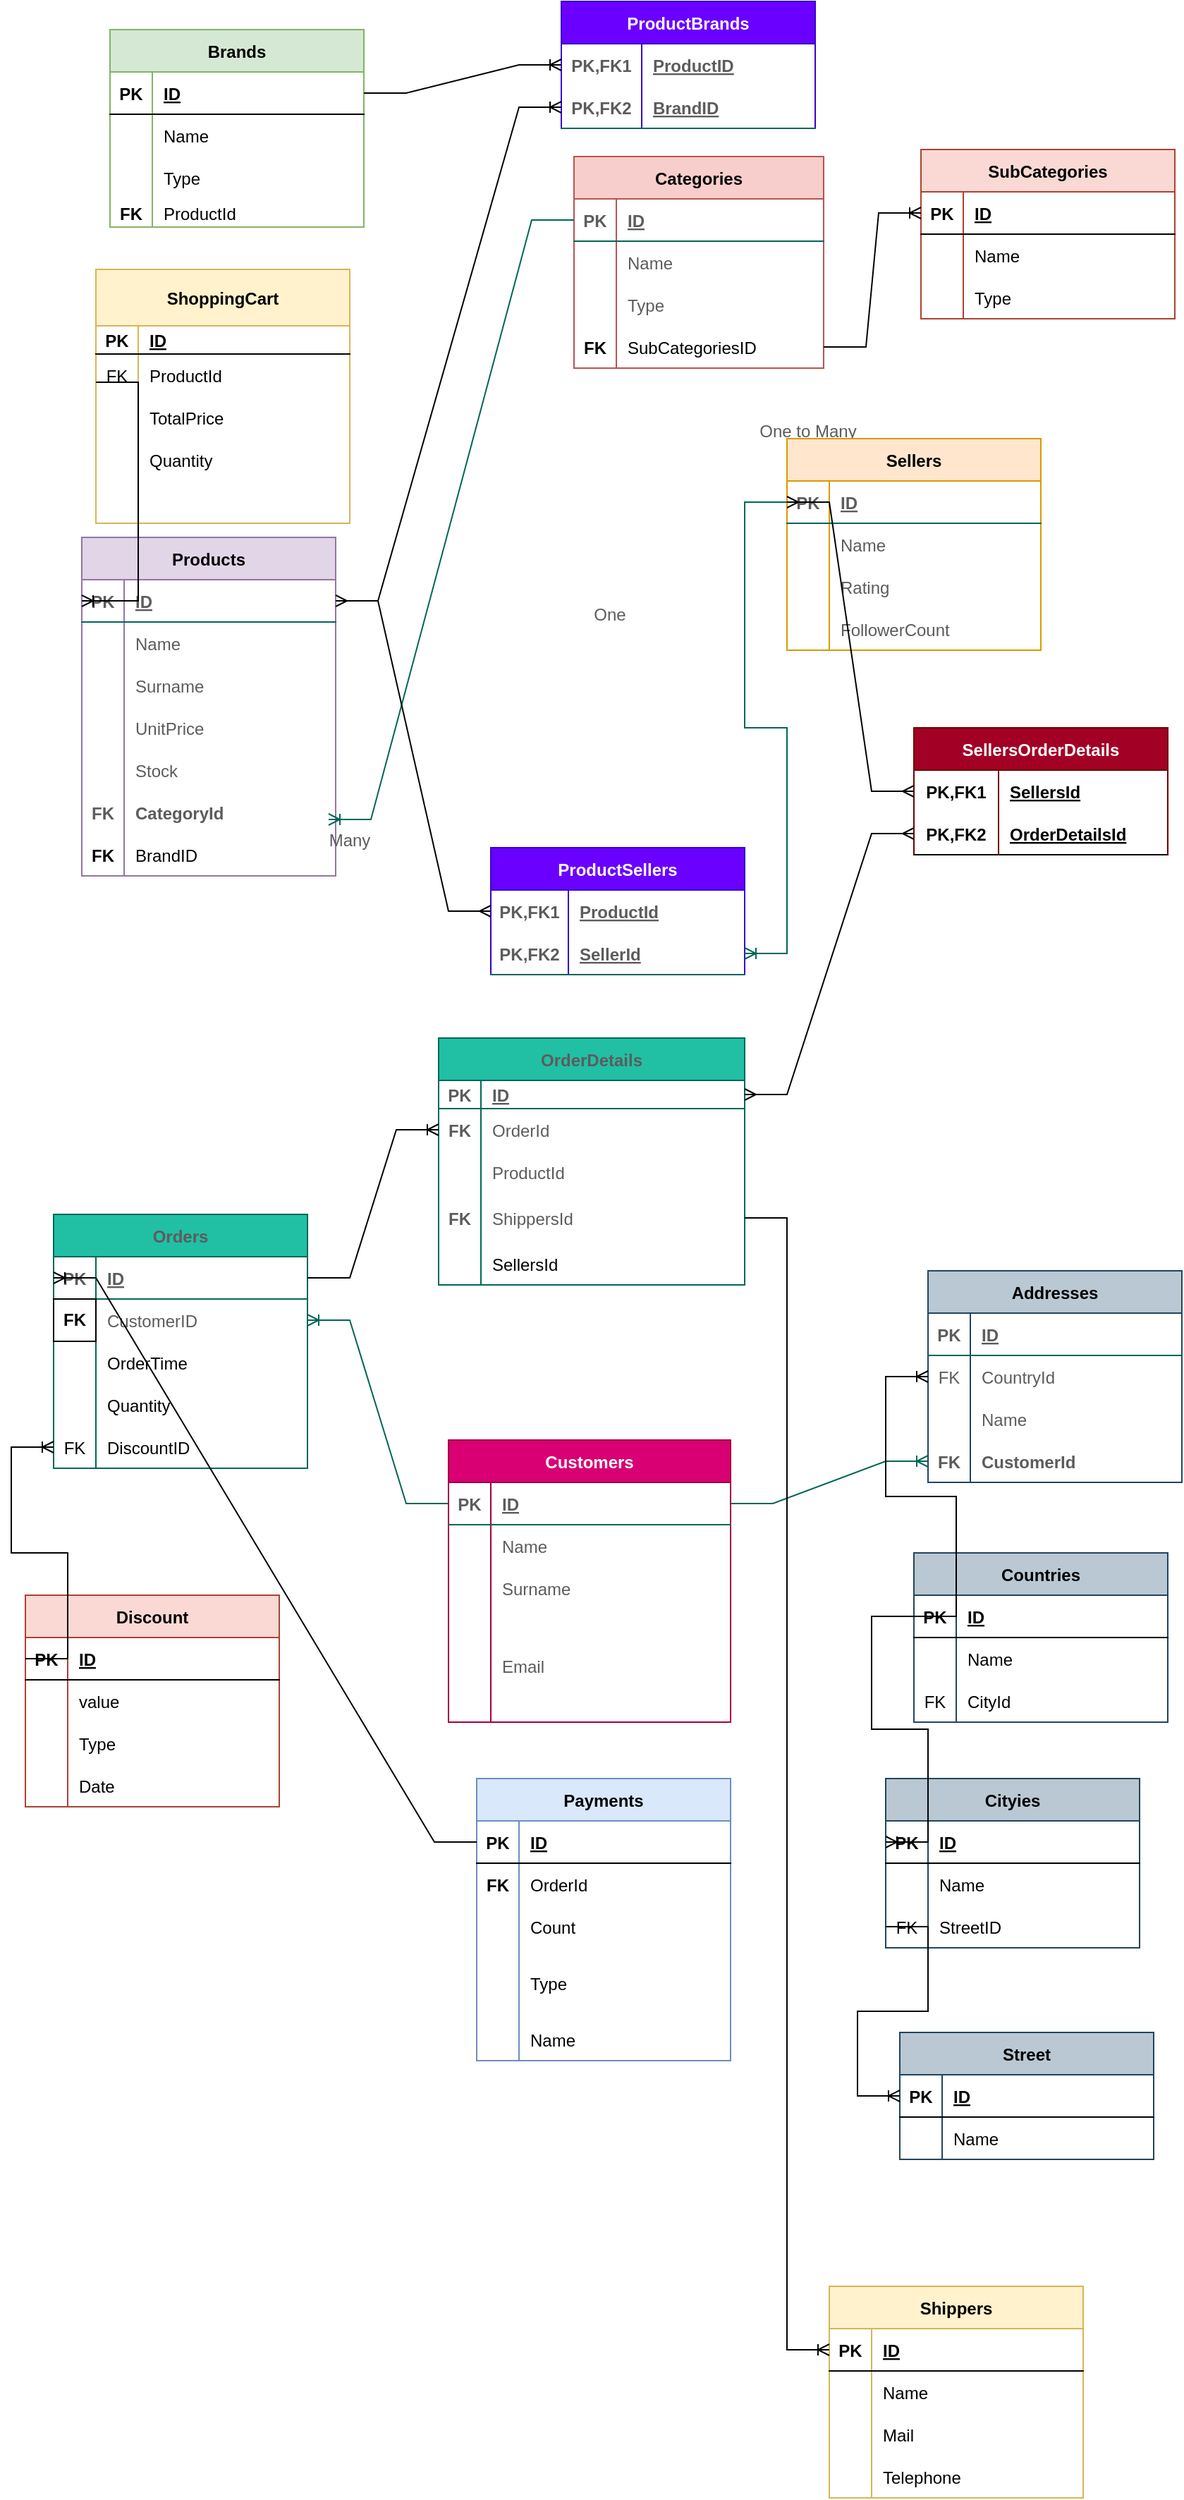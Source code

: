 <mxfile version="20.5.3" type="github">
  <diagram id="SsWVJKXNd0_bn4p-kOco" name="Sayfa -1">
    <mxGraphModel dx="1562" dy="468" grid="1" gridSize="10" guides="1" tooltips="1" connect="1" arrows="1" fold="1" page="1" pageScale="1" pageWidth="827" pageHeight="1169" math="0" shadow="0">
      <root>
        <mxCell id="0" />
        <mxCell id="1" parent="0" />
        <mxCell id="GXZONWmwXPVVnxk9bdlw-1" value="Products" style="shape=table;startSize=30;container=1;collapsible=1;childLayout=tableLayout;fixedRows=1;rowLines=0;fontStyle=1;align=center;resizeLast=1;strokeColor=#9673a6;fillColor=#e1d5e7;" parent="1" vertex="1">
          <mxGeometry x="40" y="770" width="180" height="240" as="geometry" />
        </mxCell>
        <mxCell id="GXZONWmwXPVVnxk9bdlw-2" value="" style="shape=tableRow;horizontal=0;startSize=0;swimlaneHead=0;swimlaneBody=0;fillColor=none;collapsible=0;dropTarget=0;points=[[0,0.5],[1,0.5]];portConstraint=eastwest;top=0;left=0;right=0;bottom=1;strokeColor=#006658;fontColor=#5C5C5C;" parent="GXZONWmwXPVVnxk9bdlw-1" vertex="1">
          <mxGeometry y="30" width="180" height="30" as="geometry" />
        </mxCell>
        <mxCell id="GXZONWmwXPVVnxk9bdlw-3" value="PK" style="shape=partialRectangle;connectable=0;fillColor=none;top=0;left=0;bottom=0;right=0;fontStyle=1;overflow=hidden;strokeColor=#006658;fontColor=#5C5C5C;" parent="GXZONWmwXPVVnxk9bdlw-2" vertex="1">
          <mxGeometry width="30" height="30" as="geometry">
            <mxRectangle width="30" height="30" as="alternateBounds" />
          </mxGeometry>
        </mxCell>
        <mxCell id="GXZONWmwXPVVnxk9bdlw-4" value="ID" style="shape=partialRectangle;connectable=0;fillColor=none;top=0;left=0;bottom=0;right=0;align=left;spacingLeft=6;fontStyle=5;overflow=hidden;strokeColor=#006658;fontColor=#5C5C5C;" parent="GXZONWmwXPVVnxk9bdlw-2" vertex="1">
          <mxGeometry x="30" width="150" height="30" as="geometry">
            <mxRectangle width="150" height="30" as="alternateBounds" />
          </mxGeometry>
        </mxCell>
        <mxCell id="GXZONWmwXPVVnxk9bdlw-5" value="" style="shape=tableRow;horizontal=0;startSize=0;swimlaneHead=0;swimlaneBody=0;fillColor=none;collapsible=0;dropTarget=0;points=[[0,0.5],[1,0.5]];portConstraint=eastwest;top=0;left=0;right=0;bottom=0;strokeColor=#006658;fontColor=#5C5C5C;" parent="GXZONWmwXPVVnxk9bdlw-1" vertex="1">
          <mxGeometry y="60" width="180" height="30" as="geometry" />
        </mxCell>
        <mxCell id="GXZONWmwXPVVnxk9bdlw-6" value="" style="shape=partialRectangle;connectable=0;fillColor=none;top=0;left=0;bottom=0;right=0;editable=1;overflow=hidden;strokeColor=#006658;fontColor=#5C5C5C;" parent="GXZONWmwXPVVnxk9bdlw-5" vertex="1">
          <mxGeometry width="30" height="30" as="geometry">
            <mxRectangle width="30" height="30" as="alternateBounds" />
          </mxGeometry>
        </mxCell>
        <mxCell id="GXZONWmwXPVVnxk9bdlw-7" value="Name" style="shape=partialRectangle;connectable=0;fillColor=none;top=0;left=0;bottom=0;right=0;align=left;spacingLeft=6;overflow=hidden;strokeColor=#006658;fontColor=#5C5C5C;" parent="GXZONWmwXPVVnxk9bdlw-5" vertex="1">
          <mxGeometry x="30" width="150" height="30" as="geometry">
            <mxRectangle width="150" height="30" as="alternateBounds" />
          </mxGeometry>
        </mxCell>
        <mxCell id="z5s1nv-oQhwwvgDs9ZLQ-246" value="" style="shape=tableRow;horizontal=0;startSize=0;swimlaneHead=0;swimlaneBody=0;fillColor=none;collapsible=0;dropTarget=0;points=[[0,0.5],[1,0.5]];portConstraint=eastwest;top=0;left=0;right=0;bottom=0;strokeColor=#006658;fontColor=#5C5C5C;" parent="GXZONWmwXPVVnxk9bdlw-1" vertex="1">
          <mxGeometry y="90" width="180" height="30" as="geometry" />
        </mxCell>
        <mxCell id="z5s1nv-oQhwwvgDs9ZLQ-247" value="" style="shape=partialRectangle;connectable=0;fillColor=none;top=0;left=0;bottom=0;right=0;editable=1;overflow=hidden;strokeColor=#006658;fontColor=#5C5C5C;" parent="z5s1nv-oQhwwvgDs9ZLQ-246" vertex="1">
          <mxGeometry width="30" height="30" as="geometry">
            <mxRectangle width="30" height="30" as="alternateBounds" />
          </mxGeometry>
        </mxCell>
        <mxCell id="z5s1nv-oQhwwvgDs9ZLQ-248" value="Surname" style="shape=partialRectangle;connectable=0;fillColor=none;top=0;left=0;bottom=0;right=0;align=left;spacingLeft=6;overflow=hidden;strokeColor=#006658;fontColor=#5C5C5C;" parent="z5s1nv-oQhwwvgDs9ZLQ-246" vertex="1">
          <mxGeometry x="30" width="150" height="30" as="geometry">
            <mxRectangle width="150" height="30" as="alternateBounds" />
          </mxGeometry>
        </mxCell>
        <mxCell id="GXZONWmwXPVVnxk9bdlw-8" value="" style="shape=tableRow;horizontal=0;startSize=0;swimlaneHead=0;swimlaneBody=0;fillColor=none;collapsible=0;dropTarget=0;points=[[0,0.5],[1,0.5]];portConstraint=eastwest;top=0;left=0;right=0;bottom=0;strokeColor=#006658;fontColor=#5C5C5C;" parent="GXZONWmwXPVVnxk9bdlw-1" vertex="1">
          <mxGeometry y="120" width="180" height="30" as="geometry" />
        </mxCell>
        <mxCell id="GXZONWmwXPVVnxk9bdlw-9" value="" style="shape=partialRectangle;connectable=0;fillColor=none;top=0;left=0;bottom=0;right=0;editable=1;overflow=hidden;strokeColor=#006658;fontColor=#5C5C5C;" parent="GXZONWmwXPVVnxk9bdlw-8" vertex="1">
          <mxGeometry width="30" height="30" as="geometry">
            <mxRectangle width="30" height="30" as="alternateBounds" />
          </mxGeometry>
        </mxCell>
        <mxCell id="GXZONWmwXPVVnxk9bdlw-10" value="UnitPrice" style="shape=partialRectangle;connectable=0;fillColor=none;top=0;left=0;bottom=0;right=0;align=left;spacingLeft=6;overflow=hidden;strokeColor=#006658;fontColor=#5C5C5C;" parent="GXZONWmwXPVVnxk9bdlw-8" vertex="1">
          <mxGeometry x="30" width="150" height="30" as="geometry">
            <mxRectangle width="150" height="30" as="alternateBounds" />
          </mxGeometry>
        </mxCell>
        <mxCell id="GXZONWmwXPVVnxk9bdlw-11" value="" style="shape=tableRow;horizontal=0;startSize=0;swimlaneHead=0;swimlaneBody=0;fillColor=none;collapsible=0;dropTarget=0;points=[[0,0.5],[1,0.5]];portConstraint=eastwest;top=0;left=0;right=0;bottom=0;strokeColor=#006658;fontColor=#5C5C5C;" parent="GXZONWmwXPVVnxk9bdlw-1" vertex="1">
          <mxGeometry y="150" width="180" height="30" as="geometry" />
        </mxCell>
        <mxCell id="GXZONWmwXPVVnxk9bdlw-12" value="" style="shape=partialRectangle;connectable=0;fillColor=none;top=0;left=0;bottom=0;right=0;editable=1;overflow=hidden;strokeColor=#006658;fontColor=#5C5C5C;" parent="GXZONWmwXPVVnxk9bdlw-11" vertex="1">
          <mxGeometry width="30" height="30" as="geometry">
            <mxRectangle width="30" height="30" as="alternateBounds" />
          </mxGeometry>
        </mxCell>
        <mxCell id="GXZONWmwXPVVnxk9bdlw-13" value="Stock" style="shape=partialRectangle;connectable=0;fillColor=none;top=0;left=0;bottom=0;right=0;align=left;spacingLeft=6;overflow=hidden;strokeColor=#006658;fontColor=#5C5C5C;" parent="GXZONWmwXPVVnxk9bdlw-11" vertex="1">
          <mxGeometry x="30" width="150" height="30" as="geometry">
            <mxRectangle width="150" height="30" as="alternateBounds" />
          </mxGeometry>
        </mxCell>
        <mxCell id="GXZONWmwXPVVnxk9bdlw-34" value="" style="shape=tableRow;horizontal=0;startSize=0;swimlaneHead=0;swimlaneBody=0;fillColor=none;collapsible=0;dropTarget=0;points=[[0,0.5],[1,0.5]];portConstraint=eastwest;top=0;left=0;right=0;bottom=0;strokeColor=#006658;fontColor=#5C5C5C;" parent="GXZONWmwXPVVnxk9bdlw-1" vertex="1">
          <mxGeometry y="180" width="180" height="30" as="geometry" />
        </mxCell>
        <mxCell id="GXZONWmwXPVVnxk9bdlw-35" value="FK" style="shape=partialRectangle;connectable=0;fillColor=none;top=0;left=0;bottom=0;right=0;editable=1;overflow=hidden;fontStyle=1;strokeColor=#006658;fontColor=#5C5C5C;" parent="GXZONWmwXPVVnxk9bdlw-34" vertex="1">
          <mxGeometry width="30" height="30" as="geometry">
            <mxRectangle width="30" height="30" as="alternateBounds" />
          </mxGeometry>
        </mxCell>
        <mxCell id="GXZONWmwXPVVnxk9bdlw-36" value="CategoryId" style="shape=partialRectangle;connectable=0;fillColor=none;top=0;left=0;bottom=0;right=0;align=left;spacingLeft=6;overflow=hidden;fontStyle=1;strokeColor=#006658;fontColor=#5C5C5C;" parent="GXZONWmwXPVVnxk9bdlw-34" vertex="1">
          <mxGeometry x="30" width="150" height="30" as="geometry">
            <mxRectangle width="150" height="30" as="alternateBounds" />
          </mxGeometry>
        </mxCell>
        <mxCell id="z5s1nv-oQhwwvgDs9ZLQ-150" value="" style="shape=tableRow;horizontal=0;startSize=0;swimlaneHead=0;swimlaneBody=0;fillColor=none;collapsible=0;dropTarget=0;points=[[0,0.5],[1,0.5]];portConstraint=eastwest;top=0;left=0;right=0;bottom=0;" parent="GXZONWmwXPVVnxk9bdlw-1" vertex="1">
          <mxGeometry y="210" width="180" height="30" as="geometry" />
        </mxCell>
        <mxCell id="z5s1nv-oQhwwvgDs9ZLQ-151" value="FK" style="shape=partialRectangle;connectable=0;fillColor=none;top=0;left=0;bottom=0;right=0;fontStyle=1;overflow=hidden;" parent="z5s1nv-oQhwwvgDs9ZLQ-150" vertex="1">
          <mxGeometry width="30" height="30" as="geometry">
            <mxRectangle width="30" height="30" as="alternateBounds" />
          </mxGeometry>
        </mxCell>
        <mxCell id="z5s1nv-oQhwwvgDs9ZLQ-152" value="BrandID" style="shape=partialRectangle;connectable=0;fillColor=none;top=0;left=0;bottom=0;right=0;align=left;spacingLeft=6;fontStyle=0;overflow=hidden;" parent="z5s1nv-oQhwwvgDs9ZLQ-150" vertex="1">
          <mxGeometry x="30" width="150" height="30" as="geometry">
            <mxRectangle width="150" height="30" as="alternateBounds" />
          </mxGeometry>
        </mxCell>
        <mxCell id="GXZONWmwXPVVnxk9bdlw-14" value="Categories" style="shape=table;startSize=30;container=1;collapsible=1;childLayout=tableLayout;fixedRows=1;rowLines=0;fontStyle=1;align=center;resizeLast=1;strokeColor=#b85450;fillColor=#f8cecc;" parent="1" vertex="1">
          <mxGeometry x="389" y="500" width="177" height="150" as="geometry">
            <mxRectangle x="450" y="800" width="100" height="30" as="alternateBounds" />
          </mxGeometry>
        </mxCell>
        <mxCell id="GXZONWmwXPVVnxk9bdlw-15" value="" style="shape=tableRow;horizontal=0;startSize=0;swimlaneHead=0;swimlaneBody=0;fillColor=none;collapsible=0;dropTarget=0;points=[[0,0.5],[1,0.5]];portConstraint=eastwest;top=0;left=0;right=0;bottom=1;strokeColor=#006658;fontColor=#5C5C5C;" parent="GXZONWmwXPVVnxk9bdlw-14" vertex="1">
          <mxGeometry y="30" width="177" height="30" as="geometry" />
        </mxCell>
        <mxCell id="GXZONWmwXPVVnxk9bdlw-16" value="PK" style="shape=partialRectangle;connectable=0;fillColor=none;top=0;left=0;bottom=0;right=0;fontStyle=1;overflow=hidden;strokeColor=#006658;fontColor=#5C5C5C;" parent="GXZONWmwXPVVnxk9bdlw-15" vertex="1">
          <mxGeometry width="30" height="30" as="geometry">
            <mxRectangle width="30" height="30" as="alternateBounds" />
          </mxGeometry>
        </mxCell>
        <mxCell id="GXZONWmwXPVVnxk9bdlw-17" value="ID" style="shape=partialRectangle;connectable=0;fillColor=none;top=0;left=0;bottom=0;right=0;align=left;spacingLeft=6;fontStyle=5;overflow=hidden;strokeColor=#006658;fontColor=#5C5C5C;" parent="GXZONWmwXPVVnxk9bdlw-15" vertex="1">
          <mxGeometry x="30" width="147" height="30" as="geometry">
            <mxRectangle width="147" height="30" as="alternateBounds" />
          </mxGeometry>
        </mxCell>
        <mxCell id="GXZONWmwXPVVnxk9bdlw-18" value="" style="shape=tableRow;horizontal=0;startSize=0;swimlaneHead=0;swimlaneBody=0;fillColor=none;collapsible=0;dropTarget=0;points=[[0,0.5],[1,0.5]];portConstraint=eastwest;top=0;left=0;right=0;bottom=0;strokeColor=#006658;fontColor=#5C5C5C;" parent="GXZONWmwXPVVnxk9bdlw-14" vertex="1">
          <mxGeometry y="60" width="177" height="30" as="geometry" />
        </mxCell>
        <mxCell id="GXZONWmwXPVVnxk9bdlw-19" value="" style="shape=partialRectangle;connectable=0;fillColor=none;top=0;left=0;bottom=0;right=0;editable=1;overflow=hidden;strokeColor=#006658;fontColor=#5C5C5C;" parent="GXZONWmwXPVVnxk9bdlw-18" vertex="1">
          <mxGeometry width="30" height="30" as="geometry">
            <mxRectangle width="30" height="30" as="alternateBounds" />
          </mxGeometry>
        </mxCell>
        <mxCell id="GXZONWmwXPVVnxk9bdlw-20" value="Name" style="shape=partialRectangle;connectable=0;fillColor=none;top=0;left=0;bottom=0;right=0;align=left;spacingLeft=6;overflow=hidden;strokeColor=#006658;fontColor=#5C5C5C;" parent="GXZONWmwXPVVnxk9bdlw-18" vertex="1">
          <mxGeometry x="30" width="147" height="30" as="geometry">
            <mxRectangle width="147" height="30" as="alternateBounds" />
          </mxGeometry>
        </mxCell>
        <mxCell id="GXZONWmwXPVVnxk9bdlw-21" value="" style="shape=tableRow;horizontal=0;startSize=0;swimlaneHead=0;swimlaneBody=0;fillColor=none;collapsible=0;dropTarget=0;points=[[0,0.5],[1,0.5]];portConstraint=eastwest;top=0;left=0;right=0;bottom=0;strokeColor=#006658;fontColor=#5C5C5C;" parent="GXZONWmwXPVVnxk9bdlw-14" vertex="1">
          <mxGeometry y="90" width="177" height="30" as="geometry" />
        </mxCell>
        <mxCell id="GXZONWmwXPVVnxk9bdlw-22" value="" style="shape=partialRectangle;connectable=0;fillColor=none;top=0;left=0;bottom=0;right=0;editable=1;overflow=hidden;strokeColor=#006658;fontColor=#5C5C5C;" parent="GXZONWmwXPVVnxk9bdlw-21" vertex="1">
          <mxGeometry width="30" height="30" as="geometry">
            <mxRectangle width="30" height="30" as="alternateBounds" />
          </mxGeometry>
        </mxCell>
        <mxCell id="GXZONWmwXPVVnxk9bdlw-23" value="Type" style="shape=partialRectangle;connectable=0;fillColor=none;top=0;left=0;bottom=0;right=0;align=left;spacingLeft=6;overflow=hidden;strokeColor=#006658;fontColor=#5C5C5C;" parent="GXZONWmwXPVVnxk9bdlw-21" vertex="1">
          <mxGeometry x="30" width="147" height="30" as="geometry">
            <mxRectangle width="147" height="30" as="alternateBounds" />
          </mxGeometry>
        </mxCell>
        <mxCell id="2dpyX8tFaf5Sj8GDb6ID-94" value="" style="shape=tableRow;horizontal=0;startSize=0;swimlaneHead=0;swimlaneBody=0;fillColor=none;collapsible=0;dropTarget=0;points=[[0,0.5],[1,0.5]];portConstraint=eastwest;top=0;left=0;right=0;bottom=0;" parent="GXZONWmwXPVVnxk9bdlw-14" vertex="1">
          <mxGeometry y="120" width="177" height="30" as="geometry" />
        </mxCell>
        <mxCell id="2dpyX8tFaf5Sj8GDb6ID-95" value="FK" style="shape=partialRectangle;connectable=0;fillColor=none;top=0;left=0;bottom=0;right=0;fontStyle=1;overflow=hidden;" parent="2dpyX8tFaf5Sj8GDb6ID-94" vertex="1">
          <mxGeometry width="30" height="30" as="geometry">
            <mxRectangle width="30" height="30" as="alternateBounds" />
          </mxGeometry>
        </mxCell>
        <mxCell id="2dpyX8tFaf5Sj8GDb6ID-96" value="SubCategoriesID" style="shape=partialRectangle;connectable=0;fillColor=none;top=0;left=0;bottom=0;right=0;align=left;spacingLeft=6;fontStyle=0;overflow=hidden;" parent="2dpyX8tFaf5Sj8GDb6ID-94" vertex="1">
          <mxGeometry x="30" width="147" height="30" as="geometry">
            <mxRectangle width="147" height="30" as="alternateBounds" />
          </mxGeometry>
        </mxCell>
        <mxCell id="GXZONWmwXPVVnxk9bdlw-27" value="One to Many" style="text;html=1;strokeColor=none;fillColor=none;align=center;verticalAlign=middle;whiteSpace=wrap;rounded=0;fontColor=#5C5C5C;" parent="1" vertex="1">
          <mxGeometry x="510" y="680" width="90" height="30" as="geometry" />
        </mxCell>
        <mxCell id="GXZONWmwXPVVnxk9bdlw-28" value="" style="edgeStyle=entityRelationEdgeStyle;fontSize=12;html=1;endArrow=ERoneToMany;rounded=0;exitX=0;exitY=0.5;exitDx=0;exitDy=0;entryX=0.25;entryY=0;entryDx=0;entryDy=0;strokeColor=#006658;fontColor=#5C5C5C;" parent="1" source="GXZONWmwXPVVnxk9bdlw-15" target="GXZONWmwXPVVnxk9bdlw-38" edge="1">
          <mxGeometry width="100" height="100" relative="1" as="geometry">
            <mxPoint x="250" y="970" as="sourcePoint" />
            <mxPoint x="280" y="850" as="targetPoint" />
          </mxGeometry>
        </mxCell>
        <mxCell id="GXZONWmwXPVVnxk9bdlw-38" value="Many" style="text;html=1;strokeColor=none;fillColor=none;align=center;verticalAlign=middle;whiteSpace=wrap;rounded=0;fontColor=#5C5C5C;" parent="1" vertex="1">
          <mxGeometry x="200" y="970" width="60" height="30" as="geometry" />
        </mxCell>
        <mxCell id="GXZONWmwXPVVnxk9bdlw-39" value="One" style="text;html=1;align=center;verticalAlign=middle;resizable=0;points=[];autosize=1;strokeColor=none;fillColor=none;fontColor=#5C5C5C;" parent="1" vertex="1">
          <mxGeometry x="389" y="810" width="50" height="30" as="geometry" />
        </mxCell>
        <mxCell id="GXZONWmwXPVVnxk9bdlw-40" value="Customers" style="shape=table;startSize=30;container=1;collapsible=1;childLayout=tableLayout;fixedRows=1;rowLines=0;fontStyle=1;align=center;resizeLast=1;fillColor=#d80073;strokeColor=#A50040;fontColor=#ffffff;" parent="1" vertex="1">
          <mxGeometry x="300" y="1410" width="200" height="200" as="geometry" />
        </mxCell>
        <mxCell id="GXZONWmwXPVVnxk9bdlw-41" value="" style="shape=tableRow;horizontal=0;startSize=0;swimlaneHead=0;swimlaneBody=0;fillColor=none;collapsible=0;dropTarget=0;points=[[0,0.5],[1,0.5]];portConstraint=eastwest;top=0;left=0;right=0;bottom=1;strokeColor=#006658;fontColor=#5C5C5C;" parent="GXZONWmwXPVVnxk9bdlw-40" vertex="1">
          <mxGeometry y="30" width="200" height="30" as="geometry" />
        </mxCell>
        <mxCell id="GXZONWmwXPVVnxk9bdlw-42" value="PK" style="shape=partialRectangle;connectable=0;fillColor=none;top=0;left=0;bottom=0;right=0;fontStyle=1;overflow=hidden;strokeColor=#006658;fontColor=#5C5C5C;" parent="GXZONWmwXPVVnxk9bdlw-41" vertex="1">
          <mxGeometry width="30" height="30" as="geometry">
            <mxRectangle width="30" height="30" as="alternateBounds" />
          </mxGeometry>
        </mxCell>
        <mxCell id="GXZONWmwXPVVnxk9bdlw-43" value="ID" style="shape=partialRectangle;connectable=0;fillColor=none;top=0;left=0;bottom=0;right=0;align=left;spacingLeft=6;fontStyle=5;overflow=hidden;strokeColor=#006658;fontColor=#5C5C5C;" parent="GXZONWmwXPVVnxk9bdlw-41" vertex="1">
          <mxGeometry x="30" width="170" height="30" as="geometry">
            <mxRectangle width="170" height="30" as="alternateBounds" />
          </mxGeometry>
        </mxCell>
        <mxCell id="GXZONWmwXPVVnxk9bdlw-44" value="" style="shape=tableRow;horizontal=0;startSize=0;swimlaneHead=0;swimlaneBody=0;fillColor=none;collapsible=0;dropTarget=0;points=[[0,0.5],[1,0.5]];portConstraint=eastwest;top=0;left=0;right=0;bottom=0;strokeColor=#006658;fontColor=#5C5C5C;" parent="GXZONWmwXPVVnxk9bdlw-40" vertex="1">
          <mxGeometry y="60" width="200" height="30" as="geometry" />
        </mxCell>
        <mxCell id="GXZONWmwXPVVnxk9bdlw-45" value="" style="shape=partialRectangle;connectable=0;fillColor=none;top=0;left=0;bottom=0;right=0;editable=1;overflow=hidden;strokeColor=#006658;fontColor=#5C5C5C;" parent="GXZONWmwXPVVnxk9bdlw-44" vertex="1">
          <mxGeometry width="30" height="30" as="geometry">
            <mxRectangle width="30" height="30" as="alternateBounds" />
          </mxGeometry>
        </mxCell>
        <mxCell id="GXZONWmwXPVVnxk9bdlw-46" value="Name" style="shape=partialRectangle;connectable=0;fillColor=none;top=0;left=0;bottom=0;right=0;align=left;spacingLeft=6;overflow=hidden;strokeColor=#006658;fontColor=#5C5C5C;" parent="GXZONWmwXPVVnxk9bdlw-44" vertex="1">
          <mxGeometry x="30" width="170" height="30" as="geometry">
            <mxRectangle width="170" height="30" as="alternateBounds" />
          </mxGeometry>
        </mxCell>
        <mxCell id="GXZONWmwXPVVnxk9bdlw-47" value="" style="shape=tableRow;horizontal=0;startSize=0;swimlaneHead=0;swimlaneBody=0;fillColor=none;collapsible=0;dropTarget=0;points=[[0,0.5],[1,0.5]];portConstraint=eastwest;top=0;left=0;right=0;bottom=0;strokeColor=#006658;fontColor=#5C5C5C;" parent="GXZONWmwXPVVnxk9bdlw-40" vertex="1">
          <mxGeometry y="90" width="200" height="30" as="geometry" />
        </mxCell>
        <mxCell id="GXZONWmwXPVVnxk9bdlw-48" value="" style="shape=partialRectangle;connectable=0;fillColor=none;top=0;left=0;bottom=0;right=0;editable=1;overflow=hidden;strokeColor=#006658;fontColor=#5C5C5C;" parent="GXZONWmwXPVVnxk9bdlw-47" vertex="1">
          <mxGeometry width="30" height="30" as="geometry">
            <mxRectangle width="30" height="30" as="alternateBounds" />
          </mxGeometry>
        </mxCell>
        <mxCell id="GXZONWmwXPVVnxk9bdlw-49" value="Surname" style="shape=partialRectangle;connectable=0;fillColor=none;top=0;left=0;bottom=0;right=0;align=left;spacingLeft=6;overflow=hidden;strokeColor=#006658;fontColor=#5C5C5C;" parent="GXZONWmwXPVVnxk9bdlw-47" vertex="1">
          <mxGeometry x="30" width="170" height="30" as="geometry">
            <mxRectangle width="170" height="30" as="alternateBounds" />
          </mxGeometry>
        </mxCell>
        <mxCell id="GXZONWmwXPVVnxk9bdlw-50" value="" style="shape=tableRow;horizontal=0;startSize=0;swimlaneHead=0;swimlaneBody=0;fillColor=none;collapsible=0;dropTarget=0;points=[[0,0.5],[1,0.5]];portConstraint=eastwest;top=0;left=0;right=0;bottom=0;strokeColor=#006658;fontColor=#5C5C5C;" parent="GXZONWmwXPVVnxk9bdlw-40" vertex="1">
          <mxGeometry y="120" width="200" height="80" as="geometry" />
        </mxCell>
        <mxCell id="GXZONWmwXPVVnxk9bdlw-51" value="" style="shape=partialRectangle;connectable=0;fillColor=none;top=0;left=0;bottom=0;right=0;editable=1;overflow=hidden;strokeColor=#006658;fontColor=#5C5C5C;" parent="GXZONWmwXPVVnxk9bdlw-50" vertex="1">
          <mxGeometry width="30" height="80" as="geometry">
            <mxRectangle width="30" height="80" as="alternateBounds" />
          </mxGeometry>
        </mxCell>
        <mxCell id="GXZONWmwXPVVnxk9bdlw-52" value="Email" style="shape=partialRectangle;connectable=0;fillColor=none;top=0;left=0;bottom=0;right=0;align=left;spacingLeft=6;overflow=hidden;strokeColor=#006658;fontColor=#5C5C5C;" parent="GXZONWmwXPVVnxk9bdlw-50" vertex="1">
          <mxGeometry x="30" width="170" height="80" as="geometry">
            <mxRectangle width="170" height="80" as="alternateBounds" />
          </mxGeometry>
        </mxCell>
        <mxCell id="GXZONWmwXPVVnxk9bdlw-53" value="Addresses" style="shape=table;startSize=30;container=1;collapsible=1;childLayout=tableLayout;fixedRows=1;rowLines=0;fontStyle=1;align=center;resizeLast=1;fillColor=#bac8d3;strokeColor=#23445d;" parent="1" vertex="1">
          <mxGeometry x="640" y="1290" width="180" height="150" as="geometry" />
        </mxCell>
        <mxCell id="GXZONWmwXPVVnxk9bdlw-54" value="" style="shape=tableRow;horizontal=0;startSize=0;swimlaneHead=0;swimlaneBody=0;fillColor=none;collapsible=0;dropTarget=0;points=[[0,0.5],[1,0.5]];portConstraint=eastwest;top=0;left=0;right=0;bottom=1;strokeColor=#006658;fontColor=#5C5C5C;" parent="GXZONWmwXPVVnxk9bdlw-53" vertex="1">
          <mxGeometry y="30" width="180" height="30" as="geometry" />
        </mxCell>
        <mxCell id="GXZONWmwXPVVnxk9bdlw-55" value="PK" style="shape=partialRectangle;connectable=0;fillColor=none;top=0;left=0;bottom=0;right=0;fontStyle=1;overflow=hidden;strokeColor=#006658;fontColor=#5C5C5C;" parent="GXZONWmwXPVVnxk9bdlw-54" vertex="1">
          <mxGeometry width="30" height="30" as="geometry">
            <mxRectangle width="30" height="30" as="alternateBounds" />
          </mxGeometry>
        </mxCell>
        <mxCell id="GXZONWmwXPVVnxk9bdlw-56" value="ID" style="shape=partialRectangle;connectable=0;fillColor=none;top=0;left=0;bottom=0;right=0;align=left;spacingLeft=6;fontStyle=5;overflow=hidden;strokeColor=#006658;fontColor=#5C5C5C;" parent="GXZONWmwXPVVnxk9bdlw-54" vertex="1">
          <mxGeometry x="30" width="150" height="30" as="geometry">
            <mxRectangle width="150" height="30" as="alternateBounds" />
          </mxGeometry>
        </mxCell>
        <mxCell id="GXZONWmwXPVVnxk9bdlw-57" value="" style="shape=tableRow;horizontal=0;startSize=0;swimlaneHead=0;swimlaneBody=0;fillColor=none;collapsible=0;dropTarget=0;points=[[0,0.5],[1,0.5]];portConstraint=eastwest;top=0;left=0;right=0;bottom=0;strokeColor=#006658;fontColor=#5C5C5C;" parent="GXZONWmwXPVVnxk9bdlw-53" vertex="1">
          <mxGeometry y="60" width="180" height="30" as="geometry" />
        </mxCell>
        <mxCell id="GXZONWmwXPVVnxk9bdlw-58" value="FK" style="shape=partialRectangle;connectable=0;fillColor=none;top=0;left=0;bottom=0;right=0;editable=1;overflow=hidden;strokeColor=#006658;fontColor=#5C5C5C;" parent="GXZONWmwXPVVnxk9bdlw-57" vertex="1">
          <mxGeometry width="30" height="30" as="geometry">
            <mxRectangle width="30" height="30" as="alternateBounds" />
          </mxGeometry>
        </mxCell>
        <mxCell id="GXZONWmwXPVVnxk9bdlw-59" value="CountryId" style="shape=partialRectangle;connectable=0;fillColor=none;top=0;left=0;bottom=0;right=0;align=left;spacingLeft=6;overflow=hidden;strokeColor=#006658;fontColor=#5C5C5C;" parent="GXZONWmwXPVVnxk9bdlw-57" vertex="1">
          <mxGeometry x="30" width="150" height="30" as="geometry">
            <mxRectangle width="150" height="30" as="alternateBounds" />
          </mxGeometry>
        </mxCell>
        <mxCell id="GXZONWmwXPVVnxk9bdlw-63" value="" style="shape=tableRow;horizontal=0;startSize=0;swimlaneHead=0;swimlaneBody=0;fillColor=none;collapsible=0;dropTarget=0;points=[[0,0.5],[1,0.5]];portConstraint=eastwest;top=0;left=0;right=0;bottom=0;strokeColor=#006658;fontColor=#5C5C5C;" parent="GXZONWmwXPVVnxk9bdlw-53" vertex="1">
          <mxGeometry y="90" width="180" height="30" as="geometry" />
        </mxCell>
        <mxCell id="GXZONWmwXPVVnxk9bdlw-64" value="" style="shape=partialRectangle;connectable=0;fillColor=none;top=0;left=0;bottom=0;right=0;editable=1;overflow=hidden;strokeColor=#006658;fontColor=#5C5C5C;" parent="GXZONWmwXPVVnxk9bdlw-63" vertex="1">
          <mxGeometry width="30" height="30" as="geometry">
            <mxRectangle width="30" height="30" as="alternateBounds" />
          </mxGeometry>
        </mxCell>
        <mxCell id="GXZONWmwXPVVnxk9bdlw-65" value="Name" style="shape=partialRectangle;connectable=0;fillColor=none;top=0;left=0;bottom=0;right=0;align=left;spacingLeft=6;overflow=hidden;strokeColor=#006658;fontColor=#5C5C5C;" parent="GXZONWmwXPVVnxk9bdlw-63" vertex="1">
          <mxGeometry x="30" width="150" height="30" as="geometry">
            <mxRectangle width="150" height="30" as="alternateBounds" />
          </mxGeometry>
        </mxCell>
        <mxCell id="GXZONWmwXPVVnxk9bdlw-66" value="" style="shape=tableRow;horizontal=0;startSize=0;swimlaneHead=0;swimlaneBody=0;fillColor=none;collapsible=0;dropTarget=0;points=[[0,0.5],[1,0.5]];portConstraint=eastwest;top=0;left=0;right=0;bottom=0;strokeColor=#006658;fontColor=#5C5C5C;" parent="GXZONWmwXPVVnxk9bdlw-53" vertex="1">
          <mxGeometry y="120" width="180" height="30" as="geometry" />
        </mxCell>
        <mxCell id="GXZONWmwXPVVnxk9bdlw-67" value="FK" style="shape=partialRectangle;connectable=0;fillColor=none;top=0;left=0;bottom=0;right=0;editable=1;overflow=hidden;fontStyle=1;strokeColor=#006658;fontColor=#5C5C5C;" parent="GXZONWmwXPVVnxk9bdlw-66" vertex="1">
          <mxGeometry width="30" height="30" as="geometry">
            <mxRectangle width="30" height="30" as="alternateBounds" />
          </mxGeometry>
        </mxCell>
        <mxCell id="GXZONWmwXPVVnxk9bdlw-68" value="CustomerId" style="shape=partialRectangle;connectable=0;fillColor=none;top=0;left=0;bottom=0;right=0;align=left;spacingLeft=6;overflow=hidden;fontStyle=1;strokeColor=#006658;fontColor=#5C5C5C;" parent="GXZONWmwXPVVnxk9bdlw-66" vertex="1">
          <mxGeometry x="30" width="150" height="30" as="geometry">
            <mxRectangle width="150" height="30" as="alternateBounds" />
          </mxGeometry>
        </mxCell>
        <mxCell id="GXZONWmwXPVVnxk9bdlw-69" value="" style="edgeStyle=entityRelationEdgeStyle;fontSize=12;html=1;endArrow=ERoneToMany;rounded=0;exitX=1;exitY=0.5;exitDx=0;exitDy=0;entryX=0;entryY=0.5;entryDx=0;entryDy=0;strokeColor=#006658;fontColor=#5C5C5C;" parent="1" source="GXZONWmwXPVVnxk9bdlw-41" target="GXZONWmwXPVVnxk9bdlw-66" edge="1">
          <mxGeometry width="100" height="100" relative="1" as="geometry">
            <mxPoint x="289" y="1431" as="sourcePoint" />
            <mxPoint x="420" y="1371" as="targetPoint" />
          </mxGeometry>
        </mxCell>
        <mxCell id="GXZONWmwXPVVnxk9bdlw-71" value="Sellers" style="shape=table;startSize=30;container=1;collapsible=1;childLayout=tableLayout;fixedRows=1;rowLines=0;fontStyle=1;align=center;resizeLast=1;fillColor=#ffe6cc;strokeColor=#d79b00;" parent="1" vertex="1">
          <mxGeometry x="540" y="700" width="180" height="150" as="geometry" />
        </mxCell>
        <mxCell id="GXZONWmwXPVVnxk9bdlw-72" value="" style="shape=tableRow;horizontal=0;startSize=0;swimlaneHead=0;swimlaneBody=0;fillColor=none;collapsible=0;dropTarget=0;points=[[0,0.5],[1,0.5]];portConstraint=eastwest;top=0;left=0;right=0;bottom=1;strokeColor=#006658;fontColor=#5C5C5C;" parent="GXZONWmwXPVVnxk9bdlw-71" vertex="1">
          <mxGeometry y="30" width="180" height="30" as="geometry" />
        </mxCell>
        <mxCell id="GXZONWmwXPVVnxk9bdlw-73" value="PK" style="shape=partialRectangle;connectable=0;fillColor=none;top=0;left=0;bottom=0;right=0;fontStyle=1;overflow=hidden;strokeColor=#006658;fontColor=#5C5C5C;" parent="GXZONWmwXPVVnxk9bdlw-72" vertex="1">
          <mxGeometry width="30" height="30" as="geometry">
            <mxRectangle width="30" height="30" as="alternateBounds" />
          </mxGeometry>
        </mxCell>
        <mxCell id="GXZONWmwXPVVnxk9bdlw-74" value="ID" style="shape=partialRectangle;connectable=0;fillColor=none;top=0;left=0;bottom=0;right=0;align=left;spacingLeft=6;fontStyle=5;overflow=hidden;strokeColor=#006658;fontColor=#5C5C5C;" parent="GXZONWmwXPVVnxk9bdlw-72" vertex="1">
          <mxGeometry x="30" width="150" height="30" as="geometry">
            <mxRectangle width="150" height="30" as="alternateBounds" />
          </mxGeometry>
        </mxCell>
        <mxCell id="GXZONWmwXPVVnxk9bdlw-75" value="" style="shape=tableRow;horizontal=0;startSize=0;swimlaneHead=0;swimlaneBody=0;fillColor=none;collapsible=0;dropTarget=0;points=[[0,0.5],[1,0.5]];portConstraint=eastwest;top=0;left=0;right=0;bottom=0;strokeColor=#006658;fontColor=#5C5C5C;" parent="GXZONWmwXPVVnxk9bdlw-71" vertex="1">
          <mxGeometry y="60" width="180" height="30" as="geometry" />
        </mxCell>
        <mxCell id="GXZONWmwXPVVnxk9bdlw-76" value="" style="shape=partialRectangle;connectable=0;fillColor=none;top=0;left=0;bottom=0;right=0;editable=1;overflow=hidden;strokeColor=#006658;fontColor=#5C5C5C;" parent="GXZONWmwXPVVnxk9bdlw-75" vertex="1">
          <mxGeometry width="30" height="30" as="geometry">
            <mxRectangle width="30" height="30" as="alternateBounds" />
          </mxGeometry>
        </mxCell>
        <mxCell id="GXZONWmwXPVVnxk9bdlw-77" value="Name" style="shape=partialRectangle;connectable=0;fillColor=none;top=0;left=0;bottom=0;right=0;align=left;spacingLeft=6;overflow=hidden;strokeColor=#006658;fontColor=#5C5C5C;" parent="GXZONWmwXPVVnxk9bdlw-75" vertex="1">
          <mxGeometry x="30" width="150" height="30" as="geometry">
            <mxRectangle width="150" height="30" as="alternateBounds" />
          </mxGeometry>
        </mxCell>
        <mxCell id="GXZONWmwXPVVnxk9bdlw-78" value="" style="shape=tableRow;horizontal=0;startSize=0;swimlaneHead=0;swimlaneBody=0;fillColor=none;collapsible=0;dropTarget=0;points=[[0,0.5],[1,0.5]];portConstraint=eastwest;top=0;left=0;right=0;bottom=0;strokeColor=#006658;fontColor=#5C5C5C;" parent="GXZONWmwXPVVnxk9bdlw-71" vertex="1">
          <mxGeometry y="90" width="180" height="30" as="geometry" />
        </mxCell>
        <mxCell id="GXZONWmwXPVVnxk9bdlw-79" value="" style="shape=partialRectangle;connectable=0;fillColor=none;top=0;left=0;bottom=0;right=0;editable=1;overflow=hidden;strokeColor=#006658;fontColor=#5C5C5C;" parent="GXZONWmwXPVVnxk9bdlw-78" vertex="1">
          <mxGeometry width="30" height="30" as="geometry">
            <mxRectangle width="30" height="30" as="alternateBounds" />
          </mxGeometry>
        </mxCell>
        <mxCell id="GXZONWmwXPVVnxk9bdlw-80" value="Rating" style="shape=partialRectangle;connectable=0;fillColor=none;top=0;left=0;bottom=0;right=0;align=left;spacingLeft=6;overflow=hidden;strokeColor=#006658;fontColor=#5C5C5C;" parent="GXZONWmwXPVVnxk9bdlw-78" vertex="1">
          <mxGeometry x="30" width="150" height="30" as="geometry">
            <mxRectangle width="150" height="30" as="alternateBounds" />
          </mxGeometry>
        </mxCell>
        <mxCell id="GXZONWmwXPVVnxk9bdlw-81" value="" style="shape=tableRow;horizontal=0;startSize=0;swimlaneHead=0;swimlaneBody=0;fillColor=none;collapsible=0;dropTarget=0;points=[[0,0.5],[1,0.5]];portConstraint=eastwest;top=0;left=0;right=0;bottom=0;strokeColor=#006658;fontColor=#5C5C5C;" parent="GXZONWmwXPVVnxk9bdlw-71" vertex="1">
          <mxGeometry y="120" width="180" height="30" as="geometry" />
        </mxCell>
        <mxCell id="GXZONWmwXPVVnxk9bdlw-82" value="" style="shape=partialRectangle;connectable=0;fillColor=none;top=0;left=0;bottom=0;right=0;editable=1;overflow=hidden;strokeColor=#006658;fontColor=#5C5C5C;" parent="GXZONWmwXPVVnxk9bdlw-81" vertex="1">
          <mxGeometry width="30" height="30" as="geometry">
            <mxRectangle width="30" height="30" as="alternateBounds" />
          </mxGeometry>
        </mxCell>
        <mxCell id="GXZONWmwXPVVnxk9bdlw-83" value="FollowerCount" style="shape=partialRectangle;connectable=0;fillColor=none;top=0;left=0;bottom=0;right=0;align=left;spacingLeft=6;overflow=hidden;strokeColor=#006658;fontColor=#5C5C5C;" parent="GXZONWmwXPVVnxk9bdlw-81" vertex="1">
          <mxGeometry x="30" width="150" height="30" as="geometry">
            <mxRectangle width="150" height="30" as="alternateBounds" />
          </mxGeometry>
        </mxCell>
        <mxCell id="GXZONWmwXPVVnxk9bdlw-97" value="ProductSellers" style="shape=table;startSize=30;container=1;collapsible=1;childLayout=tableLayout;fixedRows=1;rowLines=0;fontStyle=1;align=center;resizeLast=1;fillColor=#6a00ff;strokeColor=#3700CC;fontColor=#ffffff;" parent="1" vertex="1">
          <mxGeometry x="330" y="990" width="180" height="90" as="geometry" />
        </mxCell>
        <mxCell id="GXZONWmwXPVVnxk9bdlw-98" value="" style="shape=tableRow;horizontal=0;startSize=0;swimlaneHead=0;swimlaneBody=0;fillColor=none;collapsible=0;dropTarget=0;points=[[0,0.5],[1,0.5]];portConstraint=eastwest;top=0;left=0;right=0;bottom=0;strokeColor=#006658;fontColor=#5C5C5C;" parent="GXZONWmwXPVVnxk9bdlw-97" vertex="1">
          <mxGeometry y="30" width="180" height="30" as="geometry" />
        </mxCell>
        <mxCell id="GXZONWmwXPVVnxk9bdlw-99" value="PK,FK1" style="shape=partialRectangle;connectable=0;fillColor=none;top=0;left=0;bottom=0;right=0;fontStyle=1;overflow=hidden;strokeColor=#006658;fontColor=#5C5C5C;" parent="GXZONWmwXPVVnxk9bdlw-98" vertex="1">
          <mxGeometry width="55" height="30" as="geometry">
            <mxRectangle width="55" height="30" as="alternateBounds" />
          </mxGeometry>
        </mxCell>
        <mxCell id="GXZONWmwXPVVnxk9bdlw-100" value="ProductId" style="shape=partialRectangle;connectable=0;fillColor=none;top=0;left=0;bottom=0;right=0;align=left;spacingLeft=6;fontStyle=5;overflow=hidden;strokeColor=#006658;fontColor=#5C5C5C;" parent="GXZONWmwXPVVnxk9bdlw-98" vertex="1">
          <mxGeometry x="55" width="125" height="30" as="geometry">
            <mxRectangle width="125" height="30" as="alternateBounds" />
          </mxGeometry>
        </mxCell>
        <mxCell id="GXZONWmwXPVVnxk9bdlw-101" value="" style="shape=tableRow;horizontal=0;startSize=0;swimlaneHead=0;swimlaneBody=0;fillColor=none;collapsible=0;dropTarget=0;points=[[0,0.5],[1,0.5]];portConstraint=eastwest;top=0;left=0;right=0;bottom=1;strokeColor=#006658;fontColor=#5C5C5C;" parent="GXZONWmwXPVVnxk9bdlw-97" vertex="1">
          <mxGeometry y="60" width="180" height="30" as="geometry" />
        </mxCell>
        <mxCell id="GXZONWmwXPVVnxk9bdlw-102" value="PK,FK2" style="shape=partialRectangle;connectable=0;fillColor=none;top=0;left=0;bottom=0;right=0;fontStyle=1;overflow=hidden;strokeColor=#006658;fontColor=#5C5C5C;" parent="GXZONWmwXPVVnxk9bdlw-101" vertex="1">
          <mxGeometry width="55" height="30" as="geometry">
            <mxRectangle width="55" height="30" as="alternateBounds" />
          </mxGeometry>
        </mxCell>
        <mxCell id="GXZONWmwXPVVnxk9bdlw-103" value="SellerId" style="shape=partialRectangle;connectable=0;fillColor=none;top=0;left=0;bottom=0;right=0;align=left;spacingLeft=6;fontStyle=5;overflow=hidden;strokeColor=#006658;fontColor=#5C5C5C;" parent="GXZONWmwXPVVnxk9bdlw-101" vertex="1">
          <mxGeometry x="55" width="125" height="30" as="geometry">
            <mxRectangle width="125" height="30" as="alternateBounds" />
          </mxGeometry>
        </mxCell>
        <mxCell id="GXZONWmwXPVVnxk9bdlw-143" value="" style="edgeStyle=entityRelationEdgeStyle;fontSize=12;html=1;endArrow=ERoneToMany;rounded=0;entryX=1;entryY=0.5;entryDx=0;entryDy=0;exitX=0;exitY=0.5;exitDx=0;exitDy=0;strokeColor=#006658;fontColor=#5C5C5C;" parent="1" source="GXZONWmwXPVVnxk9bdlw-72" target="GXZONWmwXPVVnxk9bdlw-101" edge="1">
          <mxGeometry width="100" height="100" relative="1" as="geometry">
            <mxPoint x="500" y="1240" as="sourcePoint" />
            <mxPoint x="600" y="1140" as="targetPoint" />
          </mxGeometry>
        </mxCell>
        <mxCell id="hqLuWDgakcJ7ul0m52xU-1" value="Orders" style="shape=table;startSize=30;container=1;collapsible=1;childLayout=tableLayout;fixedRows=1;rowLines=0;fontStyle=1;align=center;resizeLast=1;strokeColor=#006658;fontColor=#5C5C5C;fillColor=#21C0A5;" parent="1" vertex="1">
          <mxGeometry x="20" y="1250" width="180" height="180" as="geometry" />
        </mxCell>
        <mxCell id="hqLuWDgakcJ7ul0m52xU-2" value="" style="shape=tableRow;horizontal=0;startSize=0;swimlaneHead=0;swimlaneBody=0;fillColor=none;collapsible=0;dropTarget=0;points=[[0,0.5],[1,0.5]];portConstraint=eastwest;top=0;left=0;right=0;bottom=1;strokeColor=#006658;fontColor=#5C5C5C;" parent="hqLuWDgakcJ7ul0m52xU-1" vertex="1">
          <mxGeometry y="30" width="180" height="30" as="geometry" />
        </mxCell>
        <mxCell id="hqLuWDgakcJ7ul0m52xU-3" value="PK" style="shape=partialRectangle;connectable=0;fillColor=none;top=0;left=0;bottom=0;right=0;fontStyle=1;overflow=hidden;strokeColor=#006658;fontColor=#5C5C5C;" parent="hqLuWDgakcJ7ul0m52xU-2" vertex="1">
          <mxGeometry width="30" height="30" as="geometry">
            <mxRectangle width="30" height="30" as="alternateBounds" />
          </mxGeometry>
        </mxCell>
        <mxCell id="hqLuWDgakcJ7ul0m52xU-4" value="ID" style="shape=partialRectangle;connectable=0;fillColor=none;top=0;left=0;bottom=0;right=0;align=left;spacingLeft=6;fontStyle=5;overflow=hidden;strokeColor=#006658;fontColor=#5C5C5C;" parent="hqLuWDgakcJ7ul0m52xU-2" vertex="1">
          <mxGeometry x="30" width="150" height="30" as="geometry">
            <mxRectangle width="150" height="30" as="alternateBounds" />
          </mxGeometry>
        </mxCell>
        <mxCell id="hqLuWDgakcJ7ul0m52xU-5" value="" style="shape=tableRow;horizontal=0;startSize=0;swimlaneHead=0;swimlaneBody=0;fillColor=none;collapsible=0;dropTarget=0;points=[[0,0.5],[1,0.5]];portConstraint=eastwest;top=0;left=0;right=0;bottom=0;strokeColor=#006658;fontColor=#5C5C5C;" parent="hqLuWDgakcJ7ul0m52xU-1" vertex="1">
          <mxGeometry y="60" width="180" height="30" as="geometry" />
        </mxCell>
        <mxCell id="hqLuWDgakcJ7ul0m52xU-6" value="" style="shape=partialRectangle;connectable=0;fillColor=none;top=0;left=0;bottom=0;right=0;editable=1;overflow=hidden;strokeColor=#006658;fontColor=#5C5C5C;" parent="hqLuWDgakcJ7ul0m52xU-5" vertex="1">
          <mxGeometry width="30" height="30" as="geometry">
            <mxRectangle width="30" height="30" as="alternateBounds" />
          </mxGeometry>
        </mxCell>
        <mxCell id="hqLuWDgakcJ7ul0m52xU-7" value="CustomerID" style="shape=partialRectangle;connectable=0;fillColor=none;top=0;left=0;bottom=0;right=0;align=left;spacingLeft=6;overflow=hidden;strokeColor=#006658;fontColor=#5C5C5C;" parent="hqLuWDgakcJ7ul0m52xU-5" vertex="1">
          <mxGeometry x="30" width="150" height="30" as="geometry">
            <mxRectangle width="150" height="30" as="alternateBounds" />
          </mxGeometry>
        </mxCell>
        <mxCell id="z5s1nv-oQhwwvgDs9ZLQ-160" value="" style="shape=tableRow;horizontal=0;startSize=0;swimlaneHead=0;swimlaneBody=0;fillColor=none;collapsible=0;dropTarget=0;points=[[0,0.5],[1,0.5]];portConstraint=eastwest;top=0;left=0;right=0;bottom=0;" parent="hqLuWDgakcJ7ul0m52xU-1" vertex="1">
          <mxGeometry y="90" width="180" height="30" as="geometry" />
        </mxCell>
        <mxCell id="z5s1nv-oQhwwvgDs9ZLQ-161" value="" style="shape=partialRectangle;connectable=0;fillColor=none;top=0;left=0;bottom=0;right=0;fontStyle=0;overflow=hidden;" parent="z5s1nv-oQhwwvgDs9ZLQ-160" vertex="1">
          <mxGeometry width="30" height="30" as="geometry">
            <mxRectangle width="30" height="30" as="alternateBounds" />
          </mxGeometry>
        </mxCell>
        <mxCell id="z5s1nv-oQhwwvgDs9ZLQ-162" value="OrderTime" style="shape=partialRectangle;connectable=0;fillColor=none;top=0;left=0;bottom=0;right=0;align=left;spacingLeft=6;fontStyle=0;overflow=hidden;" parent="z5s1nv-oQhwwvgDs9ZLQ-160" vertex="1">
          <mxGeometry x="30" width="150" height="30" as="geometry">
            <mxRectangle width="150" height="30" as="alternateBounds" />
          </mxGeometry>
        </mxCell>
        <mxCell id="z5s1nv-oQhwwvgDs9ZLQ-172" value="" style="shape=tableRow;horizontal=0;startSize=0;swimlaneHead=0;swimlaneBody=0;fillColor=none;collapsible=0;dropTarget=0;points=[[0,0.5],[1,0.5]];portConstraint=eastwest;top=0;left=0;right=0;bottom=0;" parent="hqLuWDgakcJ7ul0m52xU-1" vertex="1">
          <mxGeometry y="120" width="180" height="30" as="geometry" />
        </mxCell>
        <mxCell id="z5s1nv-oQhwwvgDs9ZLQ-173" value="" style="shape=partialRectangle;connectable=0;fillColor=none;top=0;left=0;bottom=0;right=0;fontStyle=0;overflow=hidden;" parent="z5s1nv-oQhwwvgDs9ZLQ-172" vertex="1">
          <mxGeometry width="30" height="30" as="geometry">
            <mxRectangle width="30" height="30" as="alternateBounds" />
          </mxGeometry>
        </mxCell>
        <mxCell id="z5s1nv-oQhwwvgDs9ZLQ-174" value="Quantity" style="shape=partialRectangle;connectable=0;fillColor=none;top=0;left=0;bottom=0;right=0;align=left;spacingLeft=6;fontStyle=0;overflow=hidden;" parent="z5s1nv-oQhwwvgDs9ZLQ-172" vertex="1">
          <mxGeometry x="30" width="150" height="30" as="geometry">
            <mxRectangle width="150" height="30" as="alternateBounds" />
          </mxGeometry>
        </mxCell>
        <mxCell id="vzjG7QrEXRIhAbdPNMKI-51" value="" style="shape=tableRow;horizontal=0;startSize=0;swimlaneHead=0;swimlaneBody=0;fillColor=none;collapsible=0;dropTarget=0;points=[[0,0.5],[1,0.5]];portConstraint=eastwest;top=0;left=0;right=0;bottom=0;" parent="hqLuWDgakcJ7ul0m52xU-1" vertex="1">
          <mxGeometry y="150" width="180" height="30" as="geometry" />
        </mxCell>
        <mxCell id="vzjG7QrEXRIhAbdPNMKI-52" value="FK" style="shape=partialRectangle;connectable=0;fillColor=none;top=0;left=0;bottom=0;right=0;fontStyle=0;overflow=hidden;" parent="vzjG7QrEXRIhAbdPNMKI-51" vertex="1">
          <mxGeometry width="30" height="30" as="geometry">
            <mxRectangle width="30" height="30" as="alternateBounds" />
          </mxGeometry>
        </mxCell>
        <mxCell id="vzjG7QrEXRIhAbdPNMKI-53" value="DiscountID" style="shape=partialRectangle;connectable=0;fillColor=none;top=0;left=0;bottom=0;right=0;align=left;spacingLeft=6;fontStyle=0;overflow=hidden;" parent="vzjG7QrEXRIhAbdPNMKI-51" vertex="1">
          <mxGeometry x="30" width="150" height="30" as="geometry">
            <mxRectangle width="150" height="30" as="alternateBounds" />
          </mxGeometry>
        </mxCell>
        <mxCell id="hqLuWDgakcJ7ul0m52xU-14" value="OrderDetails" style="shape=table;startSize=30;container=1;collapsible=1;childLayout=tableLayout;fixedRows=1;rowLines=0;fontStyle=1;align=center;resizeLast=1;strokeColor=#006658;fontColor=#5C5C5C;fillColor=#21C0A5;" parent="1" vertex="1">
          <mxGeometry x="293" y="1125" width="217" height="175" as="geometry" />
        </mxCell>
        <mxCell id="hqLuWDgakcJ7ul0m52xU-15" value="" style="shape=tableRow;horizontal=0;startSize=0;swimlaneHead=0;swimlaneBody=0;fillColor=none;collapsible=0;dropTarget=0;points=[[0,0.5],[1,0.5]];portConstraint=eastwest;top=0;left=0;right=0;bottom=1;strokeColor=#006658;fontColor=#5C5C5C;" parent="hqLuWDgakcJ7ul0m52xU-14" vertex="1">
          <mxGeometry y="30" width="217" height="20" as="geometry" />
        </mxCell>
        <mxCell id="hqLuWDgakcJ7ul0m52xU-16" value="PK" style="shape=partialRectangle;connectable=0;fillColor=none;top=0;left=0;bottom=0;right=0;fontStyle=1;overflow=hidden;strokeColor=#006658;fontColor=#5C5C5C;" parent="hqLuWDgakcJ7ul0m52xU-15" vertex="1">
          <mxGeometry width="30" height="20" as="geometry">
            <mxRectangle width="30" height="20" as="alternateBounds" />
          </mxGeometry>
        </mxCell>
        <mxCell id="hqLuWDgakcJ7ul0m52xU-17" value="ID" style="shape=partialRectangle;connectable=0;fillColor=none;top=0;left=0;bottom=0;right=0;align=left;spacingLeft=6;fontStyle=5;overflow=hidden;strokeColor=#006658;fontColor=#5C5C5C;" parent="hqLuWDgakcJ7ul0m52xU-15" vertex="1">
          <mxGeometry x="30" width="187" height="20" as="geometry">
            <mxRectangle width="187" height="20" as="alternateBounds" />
          </mxGeometry>
        </mxCell>
        <mxCell id="hqLuWDgakcJ7ul0m52xU-18" value="" style="shape=tableRow;horizontal=0;startSize=0;swimlaneHead=0;swimlaneBody=0;fillColor=none;collapsible=0;dropTarget=0;points=[[0,0.5],[1,0.5]];portConstraint=eastwest;top=0;left=0;right=0;bottom=0;strokeColor=#006658;fontColor=#5C5C5C;" parent="hqLuWDgakcJ7ul0m52xU-14" vertex="1">
          <mxGeometry y="50" width="217" height="30" as="geometry" />
        </mxCell>
        <mxCell id="hqLuWDgakcJ7ul0m52xU-19" value="FK" style="shape=partialRectangle;connectable=0;fillColor=none;top=0;left=0;bottom=0;right=0;editable=1;overflow=hidden;strokeColor=#006658;fontColor=#5C5C5C;fontStyle=1" parent="hqLuWDgakcJ7ul0m52xU-18" vertex="1">
          <mxGeometry width="30" height="30" as="geometry">
            <mxRectangle width="30" height="30" as="alternateBounds" />
          </mxGeometry>
        </mxCell>
        <mxCell id="hqLuWDgakcJ7ul0m52xU-20" value="OrderId" style="shape=partialRectangle;connectable=0;fillColor=none;top=0;left=0;bottom=0;right=0;align=left;spacingLeft=6;overflow=hidden;strokeColor=#006658;fontColor=#5C5C5C;" parent="hqLuWDgakcJ7ul0m52xU-18" vertex="1">
          <mxGeometry x="30" width="187" height="30" as="geometry">
            <mxRectangle width="187" height="30" as="alternateBounds" />
          </mxGeometry>
        </mxCell>
        <mxCell id="hqLuWDgakcJ7ul0m52xU-21" value="" style="shape=tableRow;horizontal=0;startSize=0;swimlaneHead=0;swimlaneBody=0;fillColor=none;collapsible=0;dropTarget=0;points=[[0,0.5],[1,0.5]];portConstraint=eastwest;top=0;left=0;right=0;bottom=0;strokeColor=#006658;fontColor=#5C5C5C;" parent="hqLuWDgakcJ7ul0m52xU-14" vertex="1">
          <mxGeometry y="80" width="217" height="30" as="geometry" />
        </mxCell>
        <mxCell id="hqLuWDgakcJ7ul0m52xU-22" value="" style="shape=partialRectangle;connectable=0;fillColor=none;top=0;left=0;bottom=0;right=0;editable=1;overflow=hidden;strokeColor=#006658;fontColor=#5C5C5C;" parent="hqLuWDgakcJ7ul0m52xU-21" vertex="1">
          <mxGeometry width="30" height="30" as="geometry">
            <mxRectangle width="30" height="30" as="alternateBounds" />
          </mxGeometry>
        </mxCell>
        <mxCell id="hqLuWDgakcJ7ul0m52xU-23" value="ProductId" style="shape=partialRectangle;connectable=0;fillColor=none;top=0;left=0;bottom=0;right=0;align=left;spacingLeft=6;overflow=hidden;strokeColor=#006658;fontColor=#5C5C5C;" parent="hqLuWDgakcJ7ul0m52xU-21" vertex="1">
          <mxGeometry x="30" width="187" height="30" as="geometry">
            <mxRectangle width="187" height="30" as="alternateBounds" />
          </mxGeometry>
        </mxCell>
        <mxCell id="hqLuWDgakcJ7ul0m52xU-24" value="" style="shape=tableRow;horizontal=0;startSize=0;swimlaneHead=0;swimlaneBody=0;fillColor=none;collapsible=0;dropTarget=0;points=[[0,0.5],[1,0.5]];portConstraint=eastwest;top=0;left=0;right=0;bottom=0;strokeColor=#006658;fontColor=#5C5C5C;" parent="hqLuWDgakcJ7ul0m52xU-14" vertex="1">
          <mxGeometry y="110" width="217" height="35" as="geometry" />
        </mxCell>
        <mxCell id="hqLuWDgakcJ7ul0m52xU-25" value="FK" style="shape=partialRectangle;connectable=0;fillColor=none;top=0;left=0;bottom=0;right=0;editable=1;overflow=hidden;strokeColor=#006658;fontColor=#5C5C5C;fontStyle=1" parent="hqLuWDgakcJ7ul0m52xU-24" vertex="1">
          <mxGeometry width="30" height="35" as="geometry">
            <mxRectangle width="30" height="35" as="alternateBounds" />
          </mxGeometry>
        </mxCell>
        <mxCell id="hqLuWDgakcJ7ul0m52xU-26" value="ShippersId" style="shape=partialRectangle;connectable=0;fillColor=none;top=0;left=0;bottom=0;right=0;align=left;spacingLeft=6;overflow=hidden;strokeColor=#006658;fontColor=#5C5C5C;" parent="hqLuWDgakcJ7ul0m52xU-24" vertex="1">
          <mxGeometry x="30" width="187" height="35" as="geometry">
            <mxRectangle width="187" height="35" as="alternateBounds" />
          </mxGeometry>
        </mxCell>
        <mxCell id="z5s1nv-oQhwwvgDs9ZLQ-169" value="" style="shape=tableRow;horizontal=0;startSize=0;swimlaneHead=0;swimlaneBody=0;fillColor=none;collapsible=0;dropTarget=0;points=[[0,0.5],[1,0.5]];portConstraint=eastwest;top=0;left=0;right=0;bottom=0;" parent="hqLuWDgakcJ7ul0m52xU-14" vertex="1">
          <mxGeometry y="145" width="217" height="30" as="geometry" />
        </mxCell>
        <mxCell id="z5s1nv-oQhwwvgDs9ZLQ-170" value="" style="shape=partialRectangle;connectable=0;fillColor=none;top=0;left=0;bottom=0;right=0;fontStyle=0;overflow=hidden;" parent="z5s1nv-oQhwwvgDs9ZLQ-169" vertex="1">
          <mxGeometry width="30" height="30" as="geometry">
            <mxRectangle width="30" height="30" as="alternateBounds" />
          </mxGeometry>
        </mxCell>
        <mxCell id="z5s1nv-oQhwwvgDs9ZLQ-171" value="SellersId" style="shape=partialRectangle;connectable=0;fillColor=none;top=0;left=0;bottom=0;right=0;align=left;spacingLeft=6;fontStyle=0;overflow=hidden;" parent="z5s1nv-oQhwwvgDs9ZLQ-169" vertex="1">
          <mxGeometry x="30" width="187" height="30" as="geometry">
            <mxRectangle width="187" height="30" as="alternateBounds" />
          </mxGeometry>
        </mxCell>
        <mxCell id="hqLuWDgakcJ7ul0m52xU-27" value="" style="edgeStyle=entityRelationEdgeStyle;fontSize=12;html=1;endArrow=ERoneToMany;rounded=0;strokeColor=#006658;fontColor=#5C5C5C;fillColor=#21C0A5;entryX=1;entryY=0.5;entryDx=0;entryDy=0;exitX=0;exitY=0.5;exitDx=0;exitDy=0;" parent="1" source="GXZONWmwXPVVnxk9bdlw-41" target="hqLuWDgakcJ7ul0m52xU-5" edge="1">
          <mxGeometry width="100" height="100" relative="1" as="geometry">
            <mxPoint x="230" y="1400" as="sourcePoint" />
            <mxPoint x="310" y="1270" as="targetPoint" />
          </mxGeometry>
        </mxCell>
        <mxCell id="hqLuWDgakcJ7ul0m52xU-29" value="FK" style="rounded=0;whiteSpace=wrap;html=1;fontStyle=1" parent="1" vertex="1">
          <mxGeometry x="20" y="1310" width="30" height="30" as="geometry" />
        </mxCell>
        <mxCell id="hqLuWDgakcJ7ul0m52xU-33" style="edgeStyle=orthogonalEdgeStyle;rounded=0;orthogonalLoop=1;jettySize=auto;html=1;exitX=0.5;exitY=1;exitDx=0;exitDy=0;strokeColor=#006658;fontColor=#5C5C5C;fillColor=#21C0A5;" parent="1" edge="1">
          <mxGeometry relative="1" as="geometry">
            <mxPoint x="328" y="1210" as="sourcePoint" />
            <mxPoint x="328" y="1210" as="targetPoint" />
          </mxGeometry>
        </mxCell>
        <mxCell id="z5s1nv-oQhwwvgDs9ZLQ-41" value="Payments" style="shape=table;startSize=30;container=1;collapsible=1;childLayout=tableLayout;fixedRows=1;rowLines=0;fontStyle=1;align=center;resizeLast=1;fillColor=#dae8fc;strokeColor=#6c8ebf;" parent="1" vertex="1">
          <mxGeometry x="320" y="1650" width="180" height="200" as="geometry" />
        </mxCell>
        <mxCell id="z5s1nv-oQhwwvgDs9ZLQ-42" value="" style="shape=tableRow;horizontal=0;startSize=0;swimlaneHead=0;swimlaneBody=0;fillColor=none;collapsible=0;dropTarget=0;points=[[0,0.5],[1,0.5]];portConstraint=eastwest;top=0;left=0;right=0;bottom=1;" parent="z5s1nv-oQhwwvgDs9ZLQ-41" vertex="1">
          <mxGeometry y="30" width="180" height="30" as="geometry" />
        </mxCell>
        <mxCell id="z5s1nv-oQhwwvgDs9ZLQ-43" value="PK" style="shape=partialRectangle;connectable=0;fillColor=none;top=0;left=0;bottom=0;right=0;fontStyle=1;overflow=hidden;" parent="z5s1nv-oQhwwvgDs9ZLQ-42" vertex="1">
          <mxGeometry width="30" height="30" as="geometry">
            <mxRectangle width="30" height="30" as="alternateBounds" />
          </mxGeometry>
        </mxCell>
        <mxCell id="z5s1nv-oQhwwvgDs9ZLQ-44" value="ID" style="shape=partialRectangle;connectable=0;fillColor=none;top=0;left=0;bottom=0;right=0;align=left;spacingLeft=6;fontStyle=5;overflow=hidden;" parent="z5s1nv-oQhwwvgDs9ZLQ-42" vertex="1">
          <mxGeometry x="30" width="150" height="30" as="geometry">
            <mxRectangle width="150" height="30" as="alternateBounds" />
          </mxGeometry>
        </mxCell>
        <mxCell id="z5s1nv-oQhwwvgDs9ZLQ-45" value="" style="shape=tableRow;horizontal=0;startSize=0;swimlaneHead=0;swimlaneBody=0;fillColor=none;collapsible=0;dropTarget=0;points=[[0,0.5],[1,0.5]];portConstraint=eastwest;top=0;left=0;right=0;bottom=0;" parent="z5s1nv-oQhwwvgDs9ZLQ-41" vertex="1">
          <mxGeometry y="60" width="180" height="30" as="geometry" />
        </mxCell>
        <mxCell id="z5s1nv-oQhwwvgDs9ZLQ-46" value="FK" style="shape=partialRectangle;connectable=0;fillColor=none;top=0;left=0;bottom=0;right=0;editable=1;overflow=hidden;fontStyle=1" parent="z5s1nv-oQhwwvgDs9ZLQ-45" vertex="1">
          <mxGeometry width="30" height="30" as="geometry">
            <mxRectangle width="30" height="30" as="alternateBounds" />
          </mxGeometry>
        </mxCell>
        <mxCell id="z5s1nv-oQhwwvgDs9ZLQ-47" value="OrderId" style="shape=partialRectangle;connectable=0;fillColor=none;top=0;left=0;bottom=0;right=0;align=left;spacingLeft=6;overflow=hidden;" parent="z5s1nv-oQhwwvgDs9ZLQ-45" vertex="1">
          <mxGeometry x="30" width="150" height="30" as="geometry">
            <mxRectangle width="150" height="30" as="alternateBounds" />
          </mxGeometry>
        </mxCell>
        <mxCell id="z5s1nv-oQhwwvgDs9ZLQ-48" value="" style="shape=tableRow;horizontal=0;startSize=0;swimlaneHead=0;swimlaneBody=0;fillColor=none;collapsible=0;dropTarget=0;points=[[0,0.5],[1,0.5]];portConstraint=eastwest;top=0;left=0;right=0;bottom=0;" parent="z5s1nv-oQhwwvgDs9ZLQ-41" vertex="1">
          <mxGeometry y="90" width="180" height="30" as="geometry" />
        </mxCell>
        <mxCell id="z5s1nv-oQhwwvgDs9ZLQ-49" value="" style="shape=partialRectangle;connectable=0;fillColor=none;top=0;left=0;bottom=0;right=0;editable=1;overflow=hidden;" parent="z5s1nv-oQhwwvgDs9ZLQ-48" vertex="1">
          <mxGeometry width="30" height="30" as="geometry">
            <mxRectangle width="30" height="30" as="alternateBounds" />
          </mxGeometry>
        </mxCell>
        <mxCell id="z5s1nv-oQhwwvgDs9ZLQ-50" value="Count" style="shape=partialRectangle;connectable=0;fillColor=none;top=0;left=0;bottom=0;right=0;align=left;spacingLeft=6;overflow=hidden;" parent="z5s1nv-oQhwwvgDs9ZLQ-48" vertex="1">
          <mxGeometry x="30" width="150" height="30" as="geometry">
            <mxRectangle width="150" height="30" as="alternateBounds" />
          </mxGeometry>
        </mxCell>
        <mxCell id="z5s1nv-oQhwwvgDs9ZLQ-51" value="" style="shape=tableRow;horizontal=0;startSize=0;swimlaneHead=0;swimlaneBody=0;fillColor=none;collapsible=0;dropTarget=0;points=[[0,0.5],[1,0.5]];portConstraint=eastwest;top=0;left=0;right=0;bottom=0;" parent="z5s1nv-oQhwwvgDs9ZLQ-41" vertex="1">
          <mxGeometry y="120" width="180" height="50" as="geometry" />
        </mxCell>
        <mxCell id="z5s1nv-oQhwwvgDs9ZLQ-52" value="" style="shape=partialRectangle;connectable=0;fillColor=none;top=0;left=0;bottom=0;right=0;editable=1;overflow=hidden;" parent="z5s1nv-oQhwwvgDs9ZLQ-51" vertex="1">
          <mxGeometry width="30" height="50" as="geometry">
            <mxRectangle width="30" height="50" as="alternateBounds" />
          </mxGeometry>
        </mxCell>
        <mxCell id="z5s1nv-oQhwwvgDs9ZLQ-53" value="Type" style="shape=partialRectangle;connectable=0;fillColor=none;top=0;left=0;bottom=0;right=0;align=left;spacingLeft=6;overflow=hidden;" parent="z5s1nv-oQhwwvgDs9ZLQ-51" vertex="1">
          <mxGeometry x="30" width="150" height="50" as="geometry">
            <mxRectangle width="150" height="50" as="alternateBounds" />
          </mxGeometry>
        </mxCell>
        <mxCell id="2dpyX8tFaf5Sj8GDb6ID-74" value="" style="shape=tableRow;horizontal=0;startSize=0;swimlaneHead=0;swimlaneBody=0;fillColor=none;collapsible=0;dropTarget=0;points=[[0,0.5],[1,0.5]];portConstraint=eastwest;top=0;left=0;right=0;bottom=0;" parent="z5s1nv-oQhwwvgDs9ZLQ-41" vertex="1">
          <mxGeometry y="170" width="180" height="30" as="geometry" />
        </mxCell>
        <mxCell id="2dpyX8tFaf5Sj8GDb6ID-75" value="" style="shape=partialRectangle;connectable=0;fillColor=none;top=0;left=0;bottom=0;right=0;fontStyle=0;overflow=hidden;" parent="2dpyX8tFaf5Sj8GDb6ID-74" vertex="1">
          <mxGeometry width="30" height="30" as="geometry">
            <mxRectangle width="30" height="30" as="alternateBounds" />
          </mxGeometry>
        </mxCell>
        <mxCell id="2dpyX8tFaf5Sj8GDb6ID-76" value="Name" style="shape=partialRectangle;connectable=0;fillColor=none;top=0;left=0;bottom=0;right=0;align=left;spacingLeft=6;fontStyle=0;overflow=hidden;" parent="2dpyX8tFaf5Sj8GDb6ID-74" vertex="1">
          <mxGeometry x="30" width="150" height="30" as="geometry">
            <mxRectangle width="150" height="30" as="alternateBounds" />
          </mxGeometry>
        </mxCell>
        <mxCell id="z5s1nv-oQhwwvgDs9ZLQ-56" value="Shippers" style="shape=table;startSize=30;container=1;collapsible=1;childLayout=tableLayout;fixedRows=1;rowLines=0;fontStyle=1;align=center;resizeLast=1;fillColor=#fff2cc;strokeColor=#d6b656;" parent="1" vertex="1">
          <mxGeometry x="570" y="2010" width="180" height="150" as="geometry" />
        </mxCell>
        <mxCell id="z5s1nv-oQhwwvgDs9ZLQ-57" value="" style="shape=tableRow;horizontal=0;startSize=0;swimlaneHead=0;swimlaneBody=0;fillColor=none;collapsible=0;dropTarget=0;points=[[0,0.5],[1,0.5]];portConstraint=eastwest;top=0;left=0;right=0;bottom=1;" parent="z5s1nv-oQhwwvgDs9ZLQ-56" vertex="1">
          <mxGeometry y="30" width="180" height="30" as="geometry" />
        </mxCell>
        <mxCell id="z5s1nv-oQhwwvgDs9ZLQ-58" value="PK" style="shape=partialRectangle;connectable=0;fillColor=none;top=0;left=0;bottom=0;right=0;fontStyle=1;overflow=hidden;" parent="z5s1nv-oQhwwvgDs9ZLQ-57" vertex="1">
          <mxGeometry width="30" height="30" as="geometry">
            <mxRectangle width="30" height="30" as="alternateBounds" />
          </mxGeometry>
        </mxCell>
        <mxCell id="z5s1nv-oQhwwvgDs9ZLQ-59" value="ID" style="shape=partialRectangle;connectable=0;fillColor=none;top=0;left=0;bottom=0;right=0;align=left;spacingLeft=6;fontStyle=5;overflow=hidden;" parent="z5s1nv-oQhwwvgDs9ZLQ-57" vertex="1">
          <mxGeometry x="30" width="150" height="30" as="geometry">
            <mxRectangle width="150" height="30" as="alternateBounds" />
          </mxGeometry>
        </mxCell>
        <mxCell id="z5s1nv-oQhwwvgDs9ZLQ-60" value="" style="shape=tableRow;horizontal=0;startSize=0;swimlaneHead=0;swimlaneBody=0;fillColor=none;collapsible=0;dropTarget=0;points=[[0,0.5],[1,0.5]];portConstraint=eastwest;top=0;left=0;right=0;bottom=0;" parent="z5s1nv-oQhwwvgDs9ZLQ-56" vertex="1">
          <mxGeometry y="60" width="180" height="30" as="geometry" />
        </mxCell>
        <mxCell id="z5s1nv-oQhwwvgDs9ZLQ-61" value="" style="shape=partialRectangle;connectable=0;fillColor=none;top=0;left=0;bottom=0;right=0;editable=1;overflow=hidden;" parent="z5s1nv-oQhwwvgDs9ZLQ-60" vertex="1">
          <mxGeometry width="30" height="30" as="geometry">
            <mxRectangle width="30" height="30" as="alternateBounds" />
          </mxGeometry>
        </mxCell>
        <mxCell id="z5s1nv-oQhwwvgDs9ZLQ-62" value="Name" style="shape=partialRectangle;connectable=0;fillColor=none;top=0;left=0;bottom=0;right=0;align=left;spacingLeft=6;overflow=hidden;" parent="z5s1nv-oQhwwvgDs9ZLQ-60" vertex="1">
          <mxGeometry x="30" width="150" height="30" as="geometry">
            <mxRectangle width="150" height="30" as="alternateBounds" />
          </mxGeometry>
        </mxCell>
        <mxCell id="z5s1nv-oQhwwvgDs9ZLQ-63" value="" style="shape=tableRow;horizontal=0;startSize=0;swimlaneHead=0;swimlaneBody=0;fillColor=none;collapsible=0;dropTarget=0;points=[[0,0.5],[1,0.5]];portConstraint=eastwest;top=0;left=0;right=0;bottom=0;" parent="z5s1nv-oQhwwvgDs9ZLQ-56" vertex="1">
          <mxGeometry y="90" width="180" height="30" as="geometry" />
        </mxCell>
        <mxCell id="z5s1nv-oQhwwvgDs9ZLQ-64" value="" style="shape=partialRectangle;connectable=0;fillColor=none;top=0;left=0;bottom=0;right=0;editable=1;overflow=hidden;" parent="z5s1nv-oQhwwvgDs9ZLQ-63" vertex="1">
          <mxGeometry width="30" height="30" as="geometry">
            <mxRectangle width="30" height="30" as="alternateBounds" />
          </mxGeometry>
        </mxCell>
        <mxCell id="z5s1nv-oQhwwvgDs9ZLQ-65" value="Mail" style="shape=partialRectangle;connectable=0;fillColor=none;top=0;left=0;bottom=0;right=0;align=left;spacingLeft=6;overflow=hidden;" parent="z5s1nv-oQhwwvgDs9ZLQ-63" vertex="1">
          <mxGeometry x="30" width="150" height="30" as="geometry">
            <mxRectangle width="150" height="30" as="alternateBounds" />
          </mxGeometry>
        </mxCell>
        <mxCell id="z5s1nv-oQhwwvgDs9ZLQ-66" value="" style="shape=tableRow;horizontal=0;startSize=0;swimlaneHead=0;swimlaneBody=0;fillColor=none;collapsible=0;dropTarget=0;points=[[0,0.5],[1,0.5]];portConstraint=eastwest;top=0;left=0;right=0;bottom=0;" parent="z5s1nv-oQhwwvgDs9ZLQ-56" vertex="1">
          <mxGeometry y="120" width="180" height="30" as="geometry" />
        </mxCell>
        <mxCell id="z5s1nv-oQhwwvgDs9ZLQ-67" value="" style="shape=partialRectangle;connectable=0;fillColor=none;top=0;left=0;bottom=0;right=0;editable=1;overflow=hidden;" parent="z5s1nv-oQhwwvgDs9ZLQ-66" vertex="1">
          <mxGeometry width="30" height="30" as="geometry">
            <mxRectangle width="30" height="30" as="alternateBounds" />
          </mxGeometry>
        </mxCell>
        <mxCell id="z5s1nv-oQhwwvgDs9ZLQ-68" value="Telephone" style="shape=partialRectangle;connectable=0;fillColor=none;top=0;left=0;bottom=0;right=0;align=left;spacingLeft=6;overflow=hidden;" parent="z5s1nv-oQhwwvgDs9ZLQ-66" vertex="1">
          <mxGeometry x="30" width="150" height="30" as="geometry">
            <mxRectangle width="150" height="30" as="alternateBounds" />
          </mxGeometry>
        </mxCell>
        <mxCell id="z5s1nv-oQhwwvgDs9ZLQ-96" value="Brands" style="shape=table;startSize=30;container=1;collapsible=1;childLayout=tableLayout;fixedRows=1;rowLines=0;fontStyle=1;align=center;resizeLast=1;fillColor=#d5e8d4;strokeColor=#82b366;" parent="1" vertex="1">
          <mxGeometry x="60" y="410" width="180" height="140" as="geometry" />
        </mxCell>
        <mxCell id="z5s1nv-oQhwwvgDs9ZLQ-97" value="" style="shape=tableRow;horizontal=0;startSize=0;swimlaneHead=0;swimlaneBody=0;fillColor=none;collapsible=0;dropTarget=0;points=[[0,0.5],[1,0.5]];portConstraint=eastwest;top=0;left=0;right=0;bottom=1;" parent="z5s1nv-oQhwwvgDs9ZLQ-96" vertex="1">
          <mxGeometry y="30" width="180" height="30" as="geometry" />
        </mxCell>
        <mxCell id="z5s1nv-oQhwwvgDs9ZLQ-98" value="PK" style="shape=partialRectangle;connectable=0;fillColor=none;top=0;left=0;bottom=0;right=0;fontStyle=1;overflow=hidden;" parent="z5s1nv-oQhwwvgDs9ZLQ-97" vertex="1">
          <mxGeometry width="30" height="30" as="geometry">
            <mxRectangle width="30" height="30" as="alternateBounds" />
          </mxGeometry>
        </mxCell>
        <mxCell id="z5s1nv-oQhwwvgDs9ZLQ-99" value="ID" style="shape=partialRectangle;connectable=0;fillColor=none;top=0;left=0;bottom=0;right=0;align=left;spacingLeft=6;fontStyle=5;overflow=hidden;" parent="z5s1nv-oQhwwvgDs9ZLQ-97" vertex="1">
          <mxGeometry x="30" width="150" height="30" as="geometry">
            <mxRectangle width="150" height="30" as="alternateBounds" />
          </mxGeometry>
        </mxCell>
        <mxCell id="z5s1nv-oQhwwvgDs9ZLQ-100" value="" style="shape=tableRow;horizontal=0;startSize=0;swimlaneHead=0;swimlaneBody=0;fillColor=none;collapsible=0;dropTarget=0;points=[[0,0.5],[1,0.5]];portConstraint=eastwest;top=0;left=0;right=0;bottom=0;" parent="z5s1nv-oQhwwvgDs9ZLQ-96" vertex="1">
          <mxGeometry y="60" width="180" height="30" as="geometry" />
        </mxCell>
        <mxCell id="z5s1nv-oQhwwvgDs9ZLQ-101" value="" style="shape=partialRectangle;connectable=0;fillColor=none;top=0;left=0;bottom=0;right=0;editable=1;overflow=hidden;" parent="z5s1nv-oQhwwvgDs9ZLQ-100" vertex="1">
          <mxGeometry width="30" height="30" as="geometry">
            <mxRectangle width="30" height="30" as="alternateBounds" />
          </mxGeometry>
        </mxCell>
        <mxCell id="z5s1nv-oQhwwvgDs9ZLQ-102" value="Name" style="shape=partialRectangle;connectable=0;fillColor=none;top=0;left=0;bottom=0;right=0;align=left;spacingLeft=6;overflow=hidden;" parent="z5s1nv-oQhwwvgDs9ZLQ-100" vertex="1">
          <mxGeometry x="30" width="150" height="30" as="geometry">
            <mxRectangle width="150" height="30" as="alternateBounds" />
          </mxGeometry>
        </mxCell>
        <mxCell id="z5s1nv-oQhwwvgDs9ZLQ-103" value="" style="shape=tableRow;horizontal=0;startSize=0;swimlaneHead=0;swimlaneBody=0;fillColor=none;collapsible=0;dropTarget=0;points=[[0,0.5],[1,0.5]];portConstraint=eastwest;top=0;left=0;right=0;bottom=0;" parent="z5s1nv-oQhwwvgDs9ZLQ-96" vertex="1">
          <mxGeometry y="90" width="180" height="30" as="geometry" />
        </mxCell>
        <mxCell id="z5s1nv-oQhwwvgDs9ZLQ-104" value="" style="shape=partialRectangle;connectable=0;fillColor=none;top=0;left=0;bottom=0;right=0;editable=1;overflow=hidden;" parent="z5s1nv-oQhwwvgDs9ZLQ-103" vertex="1">
          <mxGeometry width="30" height="30" as="geometry">
            <mxRectangle width="30" height="30" as="alternateBounds" />
          </mxGeometry>
        </mxCell>
        <mxCell id="z5s1nv-oQhwwvgDs9ZLQ-105" value="Type" style="shape=partialRectangle;connectable=0;fillColor=none;top=0;left=0;bottom=0;right=0;align=left;spacingLeft=6;overflow=hidden;" parent="z5s1nv-oQhwwvgDs9ZLQ-103" vertex="1">
          <mxGeometry x="30" width="150" height="30" as="geometry">
            <mxRectangle width="150" height="30" as="alternateBounds" />
          </mxGeometry>
        </mxCell>
        <mxCell id="z5s1nv-oQhwwvgDs9ZLQ-106" value="" style="shape=tableRow;horizontal=0;startSize=0;swimlaneHead=0;swimlaneBody=0;fillColor=none;collapsible=0;dropTarget=0;points=[[0,0.5],[1,0.5]];portConstraint=eastwest;top=0;left=0;right=0;bottom=0;" parent="z5s1nv-oQhwwvgDs9ZLQ-96" vertex="1">
          <mxGeometry y="120" width="180" height="20" as="geometry" />
        </mxCell>
        <mxCell id="z5s1nv-oQhwwvgDs9ZLQ-107" value="FK" style="shape=partialRectangle;connectable=0;fillColor=none;top=0;left=0;bottom=0;right=0;editable=1;overflow=hidden;fontStyle=1" parent="z5s1nv-oQhwwvgDs9ZLQ-106" vertex="1">
          <mxGeometry width="30" height="20" as="geometry">
            <mxRectangle width="30" height="20" as="alternateBounds" />
          </mxGeometry>
        </mxCell>
        <mxCell id="z5s1nv-oQhwwvgDs9ZLQ-108" value="ProductId" style="shape=partialRectangle;connectable=0;fillColor=none;top=0;left=0;bottom=0;right=0;align=left;spacingLeft=6;overflow=hidden;" parent="z5s1nv-oQhwwvgDs9ZLQ-106" vertex="1">
          <mxGeometry x="30" width="150" height="20" as="geometry">
            <mxRectangle width="150" height="20" as="alternateBounds" />
          </mxGeometry>
        </mxCell>
        <mxCell id="z5s1nv-oQhwwvgDs9ZLQ-111" value="ProductBrands" style="shape=table;startSize=30;container=1;collapsible=1;childLayout=tableLayout;fixedRows=1;rowLines=0;fontStyle=1;align=center;resizeLast=1;fillColor=#6a00ff;strokeColor=#3700CC;fontColor=#ffffff;" parent="1" vertex="1">
          <mxGeometry x="380" y="390" width="180" height="90" as="geometry" />
        </mxCell>
        <mxCell id="z5s1nv-oQhwwvgDs9ZLQ-112" value="" style="shape=tableRow;horizontal=0;startSize=0;swimlaneHead=0;swimlaneBody=0;fillColor=none;collapsible=0;dropTarget=0;points=[[0,0.5],[1,0.5]];portConstraint=eastwest;top=0;left=0;right=0;bottom=0;strokeColor=#006658;fontColor=#5C5C5C;" parent="z5s1nv-oQhwwvgDs9ZLQ-111" vertex="1">
          <mxGeometry y="30" width="180" height="30" as="geometry" />
        </mxCell>
        <mxCell id="z5s1nv-oQhwwvgDs9ZLQ-113" value="PK,FK1" style="shape=partialRectangle;connectable=0;fillColor=none;top=0;left=0;bottom=0;right=0;fontStyle=1;overflow=hidden;strokeColor=#006658;fontColor=#5C5C5C;" parent="z5s1nv-oQhwwvgDs9ZLQ-112" vertex="1">
          <mxGeometry width="57" height="30" as="geometry">
            <mxRectangle width="57" height="30" as="alternateBounds" />
          </mxGeometry>
        </mxCell>
        <mxCell id="z5s1nv-oQhwwvgDs9ZLQ-114" value="ProductID" style="shape=partialRectangle;connectable=0;fillColor=none;top=0;left=0;bottom=0;right=0;align=left;spacingLeft=6;fontStyle=5;overflow=hidden;strokeColor=#006658;fontColor=#5C5C5C;" parent="z5s1nv-oQhwwvgDs9ZLQ-112" vertex="1">
          <mxGeometry x="57" width="123" height="30" as="geometry">
            <mxRectangle width="123" height="30" as="alternateBounds" />
          </mxGeometry>
        </mxCell>
        <mxCell id="z5s1nv-oQhwwvgDs9ZLQ-115" value="" style="shape=tableRow;horizontal=0;startSize=0;swimlaneHead=0;swimlaneBody=0;fillColor=none;collapsible=0;dropTarget=0;points=[[0,0.5],[1,0.5]];portConstraint=eastwest;top=0;left=0;right=0;bottom=1;strokeColor=#006658;fontColor=#5C5C5C;" parent="z5s1nv-oQhwwvgDs9ZLQ-111" vertex="1">
          <mxGeometry y="60" width="180" height="30" as="geometry" />
        </mxCell>
        <mxCell id="z5s1nv-oQhwwvgDs9ZLQ-116" value="PK,FK2" style="shape=partialRectangle;connectable=0;fillColor=none;top=0;left=0;bottom=0;right=0;fontStyle=1;overflow=hidden;strokeColor=#006658;fontColor=#5C5C5C;" parent="z5s1nv-oQhwwvgDs9ZLQ-115" vertex="1">
          <mxGeometry width="57" height="30" as="geometry">
            <mxRectangle width="57" height="30" as="alternateBounds" />
          </mxGeometry>
        </mxCell>
        <mxCell id="z5s1nv-oQhwwvgDs9ZLQ-117" value="BrandID" style="shape=partialRectangle;connectable=0;fillColor=none;top=0;left=0;bottom=0;right=0;align=left;spacingLeft=6;fontStyle=5;overflow=hidden;strokeColor=#006658;fontColor=#5C5C5C;" parent="z5s1nv-oQhwwvgDs9ZLQ-115" vertex="1">
          <mxGeometry x="57" width="123" height="30" as="geometry">
            <mxRectangle width="123" height="30" as="alternateBounds" />
          </mxGeometry>
        </mxCell>
        <mxCell id="z5s1nv-oQhwwvgDs9ZLQ-193" value="" style="edgeStyle=entityRelationEdgeStyle;fontSize=12;html=1;endArrow=ERoneToMany;rounded=0;exitX=1;exitY=0.5;exitDx=0;exitDy=0;entryX=0;entryY=0.5;entryDx=0;entryDy=0;" parent="1" source="hqLuWDgakcJ7ul0m52xU-2" target="hqLuWDgakcJ7ul0m52xU-18" edge="1">
          <mxGeometry width="100" height="100" relative="1" as="geometry">
            <mxPoint x="220" y="1280" as="sourcePoint" />
            <mxPoint x="320" y="1180" as="targetPoint" />
          </mxGeometry>
        </mxCell>
        <mxCell id="z5s1nv-oQhwwvgDs9ZLQ-194" value="" style="edgeStyle=entityRelationEdgeStyle;fontSize=12;html=1;endArrow=ERoneToMany;rounded=0;entryX=0;entryY=0.5;entryDx=0;entryDy=0;exitX=0;exitY=0.5;exitDx=0;exitDy=0;" parent="1" source="z5s1nv-oQhwwvgDs9ZLQ-42" target="hqLuWDgakcJ7ul0m52xU-2" edge="1">
          <mxGeometry width="100" height="100" relative="1" as="geometry">
            <mxPoint x="310" y="1700" as="sourcePoint" />
            <mxPoint y="1250" as="targetPoint" />
          </mxGeometry>
        </mxCell>
        <mxCell id="z5s1nv-oQhwwvgDs9ZLQ-195" value="" style="edgeStyle=entityRelationEdgeStyle;fontSize=12;html=1;endArrow=ERoneToMany;rounded=0;entryX=0;entryY=0.5;entryDx=0;entryDy=0;" parent="1" source="hqLuWDgakcJ7ul0m52xU-24" target="z5s1nv-oQhwwvgDs9ZLQ-57" edge="1">
          <mxGeometry width="100" height="100" relative="1" as="geometry">
            <mxPoint x="180" y="1550" as="sourcePoint" />
            <mxPoint x="190" y="1660" as="targetPoint" />
          </mxGeometry>
        </mxCell>
        <mxCell id="z5s1nv-oQhwwvgDs9ZLQ-196" value="" style="edgeStyle=entityRelationEdgeStyle;fontSize=12;html=1;endArrow=ERoneToMany;rounded=0;exitX=1;exitY=0.5;exitDx=0;exitDy=0;entryX=0;entryY=0.5;entryDx=0;entryDy=0;" parent="1" source="GXZONWmwXPVVnxk9bdlw-2" target="z5s1nv-oQhwwvgDs9ZLQ-115" edge="1">
          <mxGeometry width="100" height="100" relative="1" as="geometry">
            <mxPoint x="290" y="730" as="sourcePoint" />
            <mxPoint x="390" y="630" as="targetPoint" />
          </mxGeometry>
        </mxCell>
        <mxCell id="z5s1nv-oQhwwvgDs9ZLQ-197" value="" style="edgeStyle=entityRelationEdgeStyle;fontSize=12;html=1;endArrow=ERoneToMany;rounded=0;exitX=1;exitY=0.5;exitDx=0;exitDy=0;entryX=0;entryY=0.5;entryDx=0;entryDy=0;" parent="1" source="z5s1nv-oQhwwvgDs9ZLQ-97" target="z5s1nv-oQhwwvgDs9ZLQ-112" edge="1">
          <mxGeometry width="100" height="100" relative="1" as="geometry">
            <mxPoint x="300" y="700" as="sourcePoint" />
            <mxPoint x="400" y="610" as="targetPoint" />
          </mxGeometry>
        </mxCell>
        <mxCell id="z5s1nv-oQhwwvgDs9ZLQ-228" value="ShoppingCart" style="shape=table;startSize=40;container=1;collapsible=1;childLayout=tableLayout;fixedRows=1;rowLines=0;fontStyle=1;align=center;resizeLast=1;fillColor=#fff2cc;strokeColor=#d6b656;" parent="1" vertex="1">
          <mxGeometry x="50" y="580" width="180" height="180" as="geometry" />
        </mxCell>
        <mxCell id="z5s1nv-oQhwwvgDs9ZLQ-229" value="" style="shape=tableRow;horizontal=0;startSize=0;swimlaneHead=0;swimlaneBody=0;fillColor=none;collapsible=0;dropTarget=0;points=[[0,0.5],[1,0.5]];portConstraint=eastwest;top=0;left=0;right=0;bottom=1;" parent="z5s1nv-oQhwwvgDs9ZLQ-228" vertex="1">
          <mxGeometry y="40" width="180" height="20" as="geometry" />
        </mxCell>
        <mxCell id="z5s1nv-oQhwwvgDs9ZLQ-230" value="PK" style="shape=partialRectangle;connectable=0;fillColor=none;top=0;left=0;bottom=0;right=0;fontStyle=1;overflow=hidden;" parent="z5s1nv-oQhwwvgDs9ZLQ-229" vertex="1">
          <mxGeometry width="30" height="20" as="geometry">
            <mxRectangle width="30" height="20" as="alternateBounds" />
          </mxGeometry>
        </mxCell>
        <mxCell id="z5s1nv-oQhwwvgDs9ZLQ-231" value="ID" style="shape=partialRectangle;connectable=0;fillColor=none;top=0;left=0;bottom=0;right=0;align=left;spacingLeft=6;fontStyle=5;overflow=hidden;" parent="z5s1nv-oQhwwvgDs9ZLQ-229" vertex="1">
          <mxGeometry x="30" width="150" height="20" as="geometry">
            <mxRectangle width="150" height="20" as="alternateBounds" />
          </mxGeometry>
        </mxCell>
        <mxCell id="z5s1nv-oQhwwvgDs9ZLQ-232" value="" style="shape=tableRow;horizontal=0;startSize=0;swimlaneHead=0;swimlaneBody=0;fillColor=none;collapsible=0;dropTarget=0;points=[[0,0.5],[1,0.5]];portConstraint=eastwest;top=0;left=0;right=0;bottom=0;" parent="z5s1nv-oQhwwvgDs9ZLQ-228" vertex="1">
          <mxGeometry y="60" width="180" height="30" as="geometry" />
        </mxCell>
        <mxCell id="z5s1nv-oQhwwvgDs9ZLQ-233" value="FK" style="shape=partialRectangle;connectable=0;fillColor=none;top=0;left=0;bottom=0;right=0;editable=1;overflow=hidden;" parent="z5s1nv-oQhwwvgDs9ZLQ-232" vertex="1">
          <mxGeometry width="30" height="30" as="geometry">
            <mxRectangle width="30" height="30" as="alternateBounds" />
          </mxGeometry>
        </mxCell>
        <mxCell id="z5s1nv-oQhwwvgDs9ZLQ-234" value="ProductId" style="shape=partialRectangle;connectable=0;fillColor=none;top=0;left=0;bottom=0;right=0;align=left;spacingLeft=6;overflow=hidden;" parent="z5s1nv-oQhwwvgDs9ZLQ-232" vertex="1">
          <mxGeometry x="30" width="150" height="30" as="geometry">
            <mxRectangle width="150" height="30" as="alternateBounds" />
          </mxGeometry>
        </mxCell>
        <mxCell id="z5s1nv-oQhwwvgDs9ZLQ-235" value="" style="shape=tableRow;horizontal=0;startSize=0;swimlaneHead=0;swimlaneBody=0;fillColor=none;collapsible=0;dropTarget=0;points=[[0,0.5],[1,0.5]];portConstraint=eastwest;top=0;left=0;right=0;bottom=0;" parent="z5s1nv-oQhwwvgDs9ZLQ-228" vertex="1">
          <mxGeometry y="90" width="180" height="30" as="geometry" />
        </mxCell>
        <mxCell id="z5s1nv-oQhwwvgDs9ZLQ-236" value="" style="shape=partialRectangle;connectable=0;fillColor=none;top=0;left=0;bottom=0;right=0;editable=1;overflow=hidden;" parent="z5s1nv-oQhwwvgDs9ZLQ-235" vertex="1">
          <mxGeometry width="30" height="30" as="geometry">
            <mxRectangle width="30" height="30" as="alternateBounds" />
          </mxGeometry>
        </mxCell>
        <mxCell id="z5s1nv-oQhwwvgDs9ZLQ-237" value="TotalPrice" style="shape=partialRectangle;connectable=0;fillColor=none;top=0;left=0;bottom=0;right=0;align=left;spacingLeft=6;overflow=hidden;" parent="z5s1nv-oQhwwvgDs9ZLQ-235" vertex="1">
          <mxGeometry x="30" width="150" height="30" as="geometry">
            <mxRectangle width="150" height="30" as="alternateBounds" />
          </mxGeometry>
        </mxCell>
        <mxCell id="z5s1nv-oQhwwvgDs9ZLQ-238" value="" style="shape=tableRow;horizontal=0;startSize=0;swimlaneHead=0;swimlaneBody=0;fillColor=none;collapsible=0;dropTarget=0;points=[[0,0.5],[1,0.5]];portConstraint=eastwest;top=0;left=0;right=0;bottom=0;" parent="z5s1nv-oQhwwvgDs9ZLQ-228" vertex="1">
          <mxGeometry y="120" width="180" height="30" as="geometry" />
        </mxCell>
        <mxCell id="z5s1nv-oQhwwvgDs9ZLQ-239" value="" style="shape=partialRectangle;connectable=0;fillColor=none;top=0;left=0;bottom=0;right=0;editable=1;overflow=hidden;" parent="z5s1nv-oQhwwvgDs9ZLQ-238" vertex="1">
          <mxGeometry width="30" height="30" as="geometry">
            <mxRectangle width="30" height="30" as="alternateBounds" />
          </mxGeometry>
        </mxCell>
        <mxCell id="z5s1nv-oQhwwvgDs9ZLQ-240" value="Quantity" style="shape=partialRectangle;connectable=0;fillColor=none;top=0;left=0;bottom=0;right=0;align=left;spacingLeft=6;overflow=hidden;" parent="z5s1nv-oQhwwvgDs9ZLQ-238" vertex="1">
          <mxGeometry x="30" width="150" height="30" as="geometry">
            <mxRectangle width="150" height="30" as="alternateBounds" />
          </mxGeometry>
        </mxCell>
        <mxCell id="z5s1nv-oQhwwvgDs9ZLQ-241" value="" style="shape=tableRow;horizontal=0;startSize=0;swimlaneHead=0;swimlaneBody=0;fillColor=none;collapsible=0;dropTarget=0;points=[[0,0.5],[1,0.5]];portConstraint=eastwest;top=0;left=0;right=0;bottom=0;" parent="z5s1nv-oQhwwvgDs9ZLQ-228" vertex="1">
          <mxGeometry y="150" width="180" height="30" as="geometry" />
        </mxCell>
        <mxCell id="z5s1nv-oQhwwvgDs9ZLQ-242" value="" style="shape=partialRectangle;connectable=0;fillColor=none;top=0;left=0;bottom=0;right=0;fontStyle=0;overflow=hidden;" parent="z5s1nv-oQhwwvgDs9ZLQ-241" vertex="1">
          <mxGeometry width="30" height="30" as="geometry">
            <mxRectangle width="30" height="30" as="alternateBounds" />
          </mxGeometry>
        </mxCell>
        <mxCell id="z5s1nv-oQhwwvgDs9ZLQ-243" value="" style="shape=partialRectangle;connectable=0;fillColor=none;top=0;left=0;bottom=0;right=0;align=left;spacingLeft=6;fontStyle=0;overflow=hidden;" parent="z5s1nv-oQhwwvgDs9ZLQ-241" vertex="1">
          <mxGeometry x="30" width="150" height="30" as="geometry">
            <mxRectangle width="150" height="30" as="alternateBounds" />
          </mxGeometry>
        </mxCell>
        <mxCell id="z5s1nv-oQhwwvgDs9ZLQ-245" value="" style="edgeStyle=entityRelationEdgeStyle;fontSize=12;html=1;endArrow=ERoneToMany;rounded=0;entryX=0;entryY=0.5;entryDx=0;entryDy=0;" parent="1" target="GXZONWmwXPVVnxk9bdlw-2" edge="1">
          <mxGeometry width="100" height="100" relative="1" as="geometry">
            <mxPoint x="50" y="660" as="sourcePoint" />
            <mxPoint x="40" y="850" as="targetPoint" />
          </mxGeometry>
        </mxCell>
        <mxCell id="vzjG7QrEXRIhAbdPNMKI-38" value="Discount" style="shape=table;startSize=30;container=1;collapsible=1;childLayout=tableLayout;fixedRows=1;rowLines=0;fontStyle=1;align=center;resizeLast=1;fillColor=#fad9d5;strokeColor=#ae4132;" parent="1" vertex="1">
          <mxGeometry y="1520" width="180" height="150" as="geometry" />
        </mxCell>
        <mxCell id="vzjG7QrEXRIhAbdPNMKI-39" value="" style="shape=tableRow;horizontal=0;startSize=0;swimlaneHead=0;swimlaneBody=0;fillColor=none;collapsible=0;dropTarget=0;points=[[0,0.5],[1,0.5]];portConstraint=eastwest;top=0;left=0;right=0;bottom=1;" parent="vzjG7QrEXRIhAbdPNMKI-38" vertex="1">
          <mxGeometry y="30" width="180" height="30" as="geometry" />
        </mxCell>
        <mxCell id="vzjG7QrEXRIhAbdPNMKI-40" value="PK" style="shape=partialRectangle;connectable=0;fillColor=none;top=0;left=0;bottom=0;right=0;fontStyle=1;overflow=hidden;" parent="vzjG7QrEXRIhAbdPNMKI-39" vertex="1">
          <mxGeometry width="30" height="30" as="geometry">
            <mxRectangle width="30" height="30" as="alternateBounds" />
          </mxGeometry>
        </mxCell>
        <mxCell id="vzjG7QrEXRIhAbdPNMKI-41" value="ID" style="shape=partialRectangle;connectable=0;fillColor=none;top=0;left=0;bottom=0;right=0;align=left;spacingLeft=6;fontStyle=5;overflow=hidden;" parent="vzjG7QrEXRIhAbdPNMKI-39" vertex="1">
          <mxGeometry x="30" width="150" height="30" as="geometry">
            <mxRectangle width="150" height="30" as="alternateBounds" />
          </mxGeometry>
        </mxCell>
        <mxCell id="vzjG7QrEXRIhAbdPNMKI-42" value="" style="shape=tableRow;horizontal=0;startSize=0;swimlaneHead=0;swimlaneBody=0;fillColor=none;collapsible=0;dropTarget=0;points=[[0,0.5],[1,0.5]];portConstraint=eastwest;top=0;left=0;right=0;bottom=0;" parent="vzjG7QrEXRIhAbdPNMKI-38" vertex="1">
          <mxGeometry y="60" width="180" height="30" as="geometry" />
        </mxCell>
        <mxCell id="vzjG7QrEXRIhAbdPNMKI-43" value="" style="shape=partialRectangle;connectable=0;fillColor=none;top=0;left=0;bottom=0;right=0;editable=1;overflow=hidden;" parent="vzjG7QrEXRIhAbdPNMKI-42" vertex="1">
          <mxGeometry width="30" height="30" as="geometry">
            <mxRectangle width="30" height="30" as="alternateBounds" />
          </mxGeometry>
        </mxCell>
        <mxCell id="vzjG7QrEXRIhAbdPNMKI-44" value="value" style="shape=partialRectangle;connectable=0;fillColor=none;top=0;left=0;bottom=0;right=0;align=left;spacingLeft=6;overflow=hidden;" parent="vzjG7QrEXRIhAbdPNMKI-42" vertex="1">
          <mxGeometry x="30" width="150" height="30" as="geometry">
            <mxRectangle width="150" height="30" as="alternateBounds" />
          </mxGeometry>
        </mxCell>
        <mxCell id="vzjG7QrEXRIhAbdPNMKI-45" value="" style="shape=tableRow;horizontal=0;startSize=0;swimlaneHead=0;swimlaneBody=0;fillColor=none;collapsible=0;dropTarget=0;points=[[0,0.5],[1,0.5]];portConstraint=eastwest;top=0;left=0;right=0;bottom=0;" parent="vzjG7QrEXRIhAbdPNMKI-38" vertex="1">
          <mxGeometry y="90" width="180" height="30" as="geometry" />
        </mxCell>
        <mxCell id="vzjG7QrEXRIhAbdPNMKI-46" value="" style="shape=partialRectangle;connectable=0;fillColor=none;top=0;left=0;bottom=0;right=0;editable=1;overflow=hidden;" parent="vzjG7QrEXRIhAbdPNMKI-45" vertex="1">
          <mxGeometry width="30" height="30" as="geometry">
            <mxRectangle width="30" height="30" as="alternateBounds" />
          </mxGeometry>
        </mxCell>
        <mxCell id="vzjG7QrEXRIhAbdPNMKI-47" value="Type" style="shape=partialRectangle;connectable=0;fillColor=none;top=0;left=0;bottom=0;right=0;align=left;spacingLeft=6;overflow=hidden;" parent="vzjG7QrEXRIhAbdPNMKI-45" vertex="1">
          <mxGeometry x="30" width="150" height="30" as="geometry">
            <mxRectangle width="150" height="30" as="alternateBounds" />
          </mxGeometry>
        </mxCell>
        <mxCell id="vzjG7QrEXRIhAbdPNMKI-48" value="" style="shape=tableRow;horizontal=0;startSize=0;swimlaneHead=0;swimlaneBody=0;fillColor=none;collapsible=0;dropTarget=0;points=[[0,0.5],[1,0.5]];portConstraint=eastwest;top=0;left=0;right=0;bottom=0;" parent="vzjG7QrEXRIhAbdPNMKI-38" vertex="1">
          <mxGeometry y="120" width="180" height="30" as="geometry" />
        </mxCell>
        <mxCell id="vzjG7QrEXRIhAbdPNMKI-49" value="" style="shape=partialRectangle;connectable=0;fillColor=none;top=0;left=0;bottom=0;right=0;editable=1;overflow=hidden;" parent="vzjG7QrEXRIhAbdPNMKI-48" vertex="1">
          <mxGeometry width="30" height="30" as="geometry">
            <mxRectangle width="30" height="30" as="alternateBounds" />
          </mxGeometry>
        </mxCell>
        <mxCell id="vzjG7QrEXRIhAbdPNMKI-50" value="Date" style="shape=partialRectangle;connectable=0;fillColor=none;top=0;left=0;bottom=0;right=0;align=left;spacingLeft=6;overflow=hidden;" parent="vzjG7QrEXRIhAbdPNMKI-48" vertex="1">
          <mxGeometry x="30" width="150" height="30" as="geometry">
            <mxRectangle width="150" height="30" as="alternateBounds" />
          </mxGeometry>
        </mxCell>
        <mxCell id="vzjG7QrEXRIhAbdPNMKI-55" value="" style="edgeStyle=entityRelationEdgeStyle;fontSize=12;html=1;endArrow=ERoneToMany;rounded=0;exitX=0;exitY=0.5;exitDx=0;exitDy=0;entryX=0;entryY=0.5;entryDx=0;entryDy=0;" parent="1" source="vzjG7QrEXRIhAbdPNMKI-39" target="vzjG7QrEXRIhAbdPNMKI-51" edge="1">
          <mxGeometry width="100" height="100" relative="1" as="geometry">
            <mxPoint x="20" y="1590" as="sourcePoint" />
            <mxPoint x="120" y="1490" as="targetPoint" />
          </mxGeometry>
        </mxCell>
        <mxCell id="2dpyX8tFaf5Sj8GDb6ID-1" value="Countries" style="shape=table;startSize=30;container=1;collapsible=1;childLayout=tableLayout;fixedRows=1;rowLines=0;fontStyle=1;align=center;resizeLast=1;fillColor=#bac8d3;strokeColor=#23445d;" parent="1" vertex="1">
          <mxGeometry x="630" y="1490" width="180" height="120" as="geometry" />
        </mxCell>
        <mxCell id="2dpyX8tFaf5Sj8GDb6ID-2" value="" style="shape=tableRow;horizontal=0;startSize=0;swimlaneHead=0;swimlaneBody=0;fillColor=none;collapsible=0;dropTarget=0;points=[[0,0.5],[1,0.5]];portConstraint=eastwest;top=0;left=0;right=0;bottom=1;" parent="2dpyX8tFaf5Sj8GDb6ID-1" vertex="1">
          <mxGeometry y="30" width="180" height="30" as="geometry" />
        </mxCell>
        <mxCell id="2dpyX8tFaf5Sj8GDb6ID-3" value="PK" style="shape=partialRectangle;connectable=0;fillColor=none;top=0;left=0;bottom=0;right=0;fontStyle=1;overflow=hidden;" parent="2dpyX8tFaf5Sj8GDb6ID-2" vertex="1">
          <mxGeometry width="30" height="30" as="geometry">
            <mxRectangle width="30" height="30" as="alternateBounds" />
          </mxGeometry>
        </mxCell>
        <mxCell id="2dpyX8tFaf5Sj8GDb6ID-4" value="ID" style="shape=partialRectangle;connectable=0;fillColor=none;top=0;left=0;bottom=0;right=0;align=left;spacingLeft=6;fontStyle=5;overflow=hidden;" parent="2dpyX8tFaf5Sj8GDb6ID-2" vertex="1">
          <mxGeometry x="30" width="150" height="30" as="geometry">
            <mxRectangle width="150" height="30" as="alternateBounds" />
          </mxGeometry>
        </mxCell>
        <mxCell id="2dpyX8tFaf5Sj8GDb6ID-5" value="" style="shape=tableRow;horizontal=0;startSize=0;swimlaneHead=0;swimlaneBody=0;fillColor=none;collapsible=0;dropTarget=0;points=[[0,0.5],[1,0.5]];portConstraint=eastwest;top=0;left=0;right=0;bottom=0;" parent="2dpyX8tFaf5Sj8GDb6ID-1" vertex="1">
          <mxGeometry y="60" width="180" height="30" as="geometry" />
        </mxCell>
        <mxCell id="2dpyX8tFaf5Sj8GDb6ID-6" value="" style="shape=partialRectangle;connectable=0;fillColor=none;top=0;left=0;bottom=0;right=0;editable=1;overflow=hidden;" parent="2dpyX8tFaf5Sj8GDb6ID-5" vertex="1">
          <mxGeometry width="30" height="30" as="geometry">
            <mxRectangle width="30" height="30" as="alternateBounds" />
          </mxGeometry>
        </mxCell>
        <mxCell id="2dpyX8tFaf5Sj8GDb6ID-7" value="Name" style="shape=partialRectangle;connectable=0;fillColor=none;top=0;left=0;bottom=0;right=0;align=left;spacingLeft=6;overflow=hidden;" parent="2dpyX8tFaf5Sj8GDb6ID-5" vertex="1">
          <mxGeometry x="30" width="150" height="30" as="geometry">
            <mxRectangle width="150" height="30" as="alternateBounds" />
          </mxGeometry>
        </mxCell>
        <mxCell id="2dpyX8tFaf5Sj8GDb6ID-14" value="" style="shape=tableRow;horizontal=0;startSize=0;swimlaneHead=0;swimlaneBody=0;fillColor=none;collapsible=0;dropTarget=0;points=[[0,0.5],[1,0.5]];portConstraint=eastwest;top=0;left=0;right=0;bottom=0;" parent="2dpyX8tFaf5Sj8GDb6ID-1" vertex="1">
          <mxGeometry y="90" width="180" height="30" as="geometry" />
        </mxCell>
        <mxCell id="2dpyX8tFaf5Sj8GDb6ID-15" value="FK" style="shape=partialRectangle;connectable=0;fillColor=none;top=0;left=0;bottom=0;right=0;fontStyle=0;overflow=hidden;" parent="2dpyX8tFaf5Sj8GDb6ID-14" vertex="1">
          <mxGeometry width="30" height="30" as="geometry">
            <mxRectangle width="30" height="30" as="alternateBounds" />
          </mxGeometry>
        </mxCell>
        <mxCell id="2dpyX8tFaf5Sj8GDb6ID-16" value="CityId" style="shape=partialRectangle;connectable=0;fillColor=none;top=0;left=0;bottom=0;right=0;align=left;spacingLeft=6;fontStyle=0;overflow=hidden;" parent="2dpyX8tFaf5Sj8GDb6ID-14" vertex="1">
          <mxGeometry x="30" width="150" height="30" as="geometry">
            <mxRectangle width="150" height="30" as="alternateBounds" />
          </mxGeometry>
        </mxCell>
        <mxCell id="2dpyX8tFaf5Sj8GDb6ID-17" value="" style="edgeStyle=entityRelationEdgeStyle;fontSize=12;html=1;endArrow=ERoneToMany;rounded=0;exitX=0;exitY=0.5;exitDx=0;exitDy=0;entryX=0;entryY=0.5;entryDx=0;entryDy=0;" parent="1" source="2dpyX8tFaf5Sj8GDb6ID-2" target="GXZONWmwXPVVnxk9bdlw-57" edge="1">
          <mxGeometry width="100" height="100" relative="1" as="geometry">
            <mxPoint x="540" y="1470" as="sourcePoint" />
            <mxPoint x="640" y="1370" as="targetPoint" />
          </mxGeometry>
        </mxCell>
        <mxCell id="2dpyX8tFaf5Sj8GDb6ID-18" value="Cityies" style="shape=table;startSize=30;container=1;collapsible=1;childLayout=tableLayout;fixedRows=1;rowLines=0;fontStyle=1;align=center;resizeLast=1;fillColor=#bac8d3;strokeColor=#23445d;" parent="1" vertex="1">
          <mxGeometry x="610" y="1650" width="180" height="120" as="geometry" />
        </mxCell>
        <mxCell id="2dpyX8tFaf5Sj8GDb6ID-19" value="" style="shape=tableRow;horizontal=0;startSize=0;swimlaneHead=0;swimlaneBody=0;fillColor=none;collapsible=0;dropTarget=0;points=[[0,0.5],[1,0.5]];portConstraint=eastwest;top=0;left=0;right=0;bottom=1;" parent="2dpyX8tFaf5Sj8GDb6ID-18" vertex="1">
          <mxGeometry y="30" width="180" height="30" as="geometry" />
        </mxCell>
        <mxCell id="2dpyX8tFaf5Sj8GDb6ID-20" value="PK" style="shape=partialRectangle;connectable=0;fillColor=none;top=0;left=0;bottom=0;right=0;fontStyle=1;overflow=hidden;" parent="2dpyX8tFaf5Sj8GDb6ID-19" vertex="1">
          <mxGeometry width="30" height="30" as="geometry">
            <mxRectangle width="30" height="30" as="alternateBounds" />
          </mxGeometry>
        </mxCell>
        <mxCell id="2dpyX8tFaf5Sj8GDb6ID-21" value="ID" style="shape=partialRectangle;connectable=0;fillColor=none;top=0;left=0;bottom=0;right=0;align=left;spacingLeft=6;fontStyle=5;overflow=hidden;" parent="2dpyX8tFaf5Sj8GDb6ID-19" vertex="1">
          <mxGeometry x="30" width="150" height="30" as="geometry">
            <mxRectangle width="150" height="30" as="alternateBounds" />
          </mxGeometry>
        </mxCell>
        <mxCell id="2dpyX8tFaf5Sj8GDb6ID-22" value="" style="shape=tableRow;horizontal=0;startSize=0;swimlaneHead=0;swimlaneBody=0;fillColor=none;collapsible=0;dropTarget=0;points=[[0,0.5],[1,0.5]];portConstraint=eastwest;top=0;left=0;right=0;bottom=0;" parent="2dpyX8tFaf5Sj8GDb6ID-18" vertex="1">
          <mxGeometry y="60" width="180" height="30" as="geometry" />
        </mxCell>
        <mxCell id="2dpyX8tFaf5Sj8GDb6ID-23" value="" style="shape=partialRectangle;connectable=0;fillColor=none;top=0;left=0;bottom=0;right=0;editable=1;overflow=hidden;" parent="2dpyX8tFaf5Sj8GDb6ID-22" vertex="1">
          <mxGeometry width="30" height="30" as="geometry">
            <mxRectangle width="30" height="30" as="alternateBounds" />
          </mxGeometry>
        </mxCell>
        <mxCell id="2dpyX8tFaf5Sj8GDb6ID-24" value="Name" style="shape=partialRectangle;connectable=0;fillColor=none;top=0;left=0;bottom=0;right=0;align=left;spacingLeft=6;overflow=hidden;" parent="2dpyX8tFaf5Sj8GDb6ID-22" vertex="1">
          <mxGeometry x="30" width="150" height="30" as="geometry">
            <mxRectangle width="150" height="30" as="alternateBounds" />
          </mxGeometry>
        </mxCell>
        <mxCell id="2dpyX8tFaf5Sj8GDb6ID-25" value="" style="shape=tableRow;horizontal=0;startSize=0;swimlaneHead=0;swimlaneBody=0;fillColor=none;collapsible=0;dropTarget=0;points=[[0,0.5],[1,0.5]];portConstraint=eastwest;top=0;left=0;right=0;bottom=0;" parent="2dpyX8tFaf5Sj8GDb6ID-18" vertex="1">
          <mxGeometry y="90" width="180" height="30" as="geometry" />
        </mxCell>
        <mxCell id="2dpyX8tFaf5Sj8GDb6ID-26" value="FK" style="shape=partialRectangle;connectable=0;fillColor=none;top=0;left=0;bottom=0;right=0;editable=1;overflow=hidden;" parent="2dpyX8tFaf5Sj8GDb6ID-25" vertex="1">
          <mxGeometry width="30" height="30" as="geometry">
            <mxRectangle width="30" height="30" as="alternateBounds" />
          </mxGeometry>
        </mxCell>
        <mxCell id="2dpyX8tFaf5Sj8GDb6ID-27" value="StreetID" style="shape=partialRectangle;connectable=0;fillColor=none;top=0;left=0;bottom=0;right=0;align=left;spacingLeft=6;overflow=hidden;" parent="2dpyX8tFaf5Sj8GDb6ID-25" vertex="1">
          <mxGeometry x="30" width="150" height="30" as="geometry">
            <mxRectangle width="150" height="30" as="alternateBounds" />
          </mxGeometry>
        </mxCell>
        <mxCell id="2dpyX8tFaf5Sj8GDb6ID-31" value="" style="edgeStyle=entityRelationEdgeStyle;fontSize=12;html=1;endArrow=ERoneToMany;rounded=0;entryX=0;entryY=0.5;entryDx=0;entryDy=0;exitX=0;exitY=0.5;exitDx=0;exitDy=0;" parent="1" source="2dpyX8tFaf5Sj8GDb6ID-2" target="2dpyX8tFaf5Sj8GDb6ID-19" edge="1">
          <mxGeometry width="100" height="100" relative="1" as="geometry">
            <mxPoint x="540" y="1710" as="sourcePoint" />
            <mxPoint x="550" y="1850" as="targetPoint" />
          </mxGeometry>
        </mxCell>
        <mxCell id="2dpyX8tFaf5Sj8GDb6ID-43" value="Street" style="shape=table;startSize=30;container=1;collapsible=1;childLayout=tableLayout;fixedRows=1;rowLines=0;fontStyle=1;align=center;resizeLast=1;fillColor=#bac8d3;strokeColor=#23445d;" parent="1" vertex="1">
          <mxGeometry x="620" y="1830" width="180" height="90" as="geometry" />
        </mxCell>
        <mxCell id="2dpyX8tFaf5Sj8GDb6ID-44" value="" style="shape=tableRow;horizontal=0;startSize=0;swimlaneHead=0;swimlaneBody=0;fillColor=none;collapsible=0;dropTarget=0;points=[[0,0.5],[1,0.5]];portConstraint=eastwest;top=0;left=0;right=0;bottom=1;" parent="2dpyX8tFaf5Sj8GDb6ID-43" vertex="1">
          <mxGeometry y="30" width="180" height="30" as="geometry" />
        </mxCell>
        <mxCell id="2dpyX8tFaf5Sj8GDb6ID-45" value="PK" style="shape=partialRectangle;connectable=0;fillColor=none;top=0;left=0;bottom=0;right=0;fontStyle=1;overflow=hidden;" parent="2dpyX8tFaf5Sj8GDb6ID-44" vertex="1">
          <mxGeometry width="30" height="30" as="geometry">
            <mxRectangle width="30" height="30" as="alternateBounds" />
          </mxGeometry>
        </mxCell>
        <mxCell id="2dpyX8tFaf5Sj8GDb6ID-46" value="ID" style="shape=partialRectangle;connectable=0;fillColor=none;top=0;left=0;bottom=0;right=0;align=left;spacingLeft=6;fontStyle=5;overflow=hidden;" parent="2dpyX8tFaf5Sj8GDb6ID-44" vertex="1">
          <mxGeometry x="30" width="150" height="30" as="geometry">
            <mxRectangle width="150" height="30" as="alternateBounds" />
          </mxGeometry>
        </mxCell>
        <mxCell id="2dpyX8tFaf5Sj8GDb6ID-47" value="" style="shape=tableRow;horizontal=0;startSize=0;swimlaneHead=0;swimlaneBody=0;fillColor=none;collapsible=0;dropTarget=0;points=[[0,0.5],[1,0.5]];portConstraint=eastwest;top=0;left=0;right=0;bottom=0;" parent="2dpyX8tFaf5Sj8GDb6ID-43" vertex="1">
          <mxGeometry y="60" width="180" height="30" as="geometry" />
        </mxCell>
        <mxCell id="2dpyX8tFaf5Sj8GDb6ID-48" value="" style="shape=partialRectangle;connectable=0;fillColor=none;top=0;left=0;bottom=0;right=0;editable=1;overflow=hidden;" parent="2dpyX8tFaf5Sj8GDb6ID-47" vertex="1">
          <mxGeometry width="30" height="30" as="geometry">
            <mxRectangle width="30" height="30" as="alternateBounds" />
          </mxGeometry>
        </mxCell>
        <mxCell id="2dpyX8tFaf5Sj8GDb6ID-49" value="Name" style="shape=partialRectangle;connectable=0;fillColor=none;top=0;left=0;bottom=0;right=0;align=left;spacingLeft=6;overflow=hidden;" parent="2dpyX8tFaf5Sj8GDb6ID-47" vertex="1">
          <mxGeometry x="30" width="150" height="30" as="geometry">
            <mxRectangle width="150" height="30" as="alternateBounds" />
          </mxGeometry>
        </mxCell>
        <mxCell id="2dpyX8tFaf5Sj8GDb6ID-56" value="" style="edgeStyle=entityRelationEdgeStyle;fontSize=12;html=1;endArrow=ERoneToMany;rounded=0;exitX=0;exitY=0.5;exitDx=0;exitDy=0;entryX=0;entryY=0.5;entryDx=0;entryDy=0;" parent="1" source="2dpyX8tFaf5Sj8GDb6ID-25" target="2dpyX8tFaf5Sj8GDb6ID-44" edge="1">
          <mxGeometry width="100" height="100" relative="1" as="geometry">
            <mxPoint x="500" y="1970" as="sourcePoint" />
            <mxPoint x="600" y="1870" as="targetPoint" />
          </mxGeometry>
        </mxCell>
        <mxCell id="2dpyX8tFaf5Sj8GDb6ID-58" value="SellersOrderDetails" style="shape=table;startSize=30;container=1;collapsible=1;childLayout=tableLayout;fixedRows=1;rowLines=0;fontStyle=1;align=center;resizeLast=1;fillColor=#a20025;strokeColor=#6F0000;fontColor=#ffffff;" parent="1" vertex="1">
          <mxGeometry x="630" y="905" width="180" height="90" as="geometry" />
        </mxCell>
        <mxCell id="2dpyX8tFaf5Sj8GDb6ID-59" value="" style="shape=tableRow;horizontal=0;startSize=0;swimlaneHead=0;swimlaneBody=0;fillColor=none;collapsible=0;dropTarget=0;points=[[0,0.5],[1,0.5]];portConstraint=eastwest;top=0;left=0;right=0;bottom=0;" parent="2dpyX8tFaf5Sj8GDb6ID-58" vertex="1">
          <mxGeometry y="30" width="180" height="30" as="geometry" />
        </mxCell>
        <mxCell id="2dpyX8tFaf5Sj8GDb6ID-60" value="PK,FK1" style="shape=partialRectangle;connectable=0;fillColor=none;top=0;left=0;bottom=0;right=0;fontStyle=1;overflow=hidden;" parent="2dpyX8tFaf5Sj8GDb6ID-59" vertex="1">
          <mxGeometry width="60" height="30" as="geometry">
            <mxRectangle width="60" height="30" as="alternateBounds" />
          </mxGeometry>
        </mxCell>
        <mxCell id="2dpyX8tFaf5Sj8GDb6ID-61" value="SellersId" style="shape=partialRectangle;connectable=0;fillColor=none;top=0;left=0;bottom=0;right=0;align=left;spacingLeft=6;fontStyle=5;overflow=hidden;" parent="2dpyX8tFaf5Sj8GDb6ID-59" vertex="1">
          <mxGeometry x="60" width="120" height="30" as="geometry">
            <mxRectangle width="120" height="30" as="alternateBounds" />
          </mxGeometry>
        </mxCell>
        <mxCell id="2dpyX8tFaf5Sj8GDb6ID-62" value="" style="shape=tableRow;horizontal=0;startSize=0;swimlaneHead=0;swimlaneBody=0;fillColor=none;collapsible=0;dropTarget=0;points=[[0,0.5],[1,0.5]];portConstraint=eastwest;top=0;left=0;right=0;bottom=1;" parent="2dpyX8tFaf5Sj8GDb6ID-58" vertex="1">
          <mxGeometry y="60" width="180" height="30" as="geometry" />
        </mxCell>
        <mxCell id="2dpyX8tFaf5Sj8GDb6ID-63" value="PK,FK2" style="shape=partialRectangle;connectable=0;fillColor=none;top=0;left=0;bottom=0;right=0;fontStyle=1;overflow=hidden;" parent="2dpyX8tFaf5Sj8GDb6ID-62" vertex="1">
          <mxGeometry width="60" height="30" as="geometry">
            <mxRectangle width="60" height="30" as="alternateBounds" />
          </mxGeometry>
        </mxCell>
        <mxCell id="2dpyX8tFaf5Sj8GDb6ID-64" value="OrderDetailsId" style="shape=partialRectangle;connectable=0;fillColor=none;top=0;left=0;bottom=0;right=0;align=left;spacingLeft=6;fontStyle=5;overflow=hidden;" parent="2dpyX8tFaf5Sj8GDb6ID-62" vertex="1">
          <mxGeometry x="60" width="120" height="30" as="geometry">
            <mxRectangle width="120" height="30" as="alternateBounds" />
          </mxGeometry>
        </mxCell>
        <mxCell id="2dpyX8tFaf5Sj8GDb6ID-71" value="" style="edgeStyle=entityRelationEdgeStyle;fontSize=12;html=1;endArrow=ERmany;startArrow=ERmany;rounded=0;entryX=0;entryY=0.5;entryDx=0;entryDy=0;exitX=0;exitY=0.5;exitDx=0;exitDy=0;" parent="1" source="GXZONWmwXPVVnxk9bdlw-72" target="2dpyX8tFaf5Sj8GDb6ID-59" edge="1">
          <mxGeometry width="100" height="100" relative="1" as="geometry">
            <mxPoint x="630" y="1150" as="sourcePoint" />
            <mxPoint x="730" y="1050" as="targetPoint" />
          </mxGeometry>
        </mxCell>
        <mxCell id="2dpyX8tFaf5Sj8GDb6ID-72" value="" style="edgeStyle=entityRelationEdgeStyle;fontSize=12;html=1;endArrow=ERmany;startArrow=ERmany;rounded=0;entryX=0;entryY=0.5;entryDx=0;entryDy=0;exitX=1;exitY=0.5;exitDx=0;exitDy=0;" parent="1" source="hqLuWDgakcJ7ul0m52xU-15" target="2dpyX8tFaf5Sj8GDb6ID-62" edge="1">
          <mxGeometry width="100" height="100" relative="1" as="geometry">
            <mxPoint x="650" y="1130" as="sourcePoint" />
            <mxPoint x="750" y="1030" as="targetPoint" />
          </mxGeometry>
        </mxCell>
        <mxCell id="2dpyX8tFaf5Sj8GDb6ID-73" value="" style="edgeStyle=entityRelationEdgeStyle;fontSize=12;html=1;endArrow=ERmany;startArrow=ERmany;rounded=0;entryX=1;entryY=0.5;entryDx=0;entryDy=0;exitX=0;exitY=0.5;exitDx=0;exitDy=0;" parent="1" source="GXZONWmwXPVVnxk9bdlw-98" target="GXZONWmwXPVVnxk9bdlw-2" edge="1">
          <mxGeometry width="100" height="100" relative="1" as="geometry">
            <mxPoint x="350" y="960" as="sourcePoint" />
            <mxPoint x="450" y="860" as="targetPoint" />
          </mxGeometry>
        </mxCell>
        <mxCell id="2dpyX8tFaf5Sj8GDb6ID-77" value="SubCategories" style="shape=table;startSize=30;container=1;collapsible=1;childLayout=tableLayout;fixedRows=1;rowLines=0;fontStyle=1;align=center;resizeLast=1;fillColor=#fad9d5;strokeColor=#ae4132;" parent="1" vertex="1">
          <mxGeometry x="635" y="495" width="180" height="120" as="geometry" />
        </mxCell>
        <mxCell id="2dpyX8tFaf5Sj8GDb6ID-78" value="" style="shape=tableRow;horizontal=0;startSize=0;swimlaneHead=0;swimlaneBody=0;fillColor=none;collapsible=0;dropTarget=0;points=[[0,0.5],[1,0.5]];portConstraint=eastwest;top=0;left=0;right=0;bottom=1;" parent="2dpyX8tFaf5Sj8GDb6ID-77" vertex="1">
          <mxGeometry y="30" width="180" height="30" as="geometry" />
        </mxCell>
        <mxCell id="2dpyX8tFaf5Sj8GDb6ID-79" value="PK" style="shape=partialRectangle;connectable=0;fillColor=none;top=0;left=0;bottom=0;right=0;fontStyle=1;overflow=hidden;" parent="2dpyX8tFaf5Sj8GDb6ID-78" vertex="1">
          <mxGeometry width="30" height="30" as="geometry">
            <mxRectangle width="30" height="30" as="alternateBounds" />
          </mxGeometry>
        </mxCell>
        <mxCell id="2dpyX8tFaf5Sj8GDb6ID-80" value="ID" style="shape=partialRectangle;connectable=0;fillColor=none;top=0;left=0;bottom=0;right=0;align=left;spacingLeft=6;fontStyle=5;overflow=hidden;" parent="2dpyX8tFaf5Sj8GDb6ID-78" vertex="1">
          <mxGeometry x="30" width="150" height="30" as="geometry">
            <mxRectangle width="150" height="30" as="alternateBounds" />
          </mxGeometry>
        </mxCell>
        <mxCell id="2dpyX8tFaf5Sj8GDb6ID-81" value="" style="shape=tableRow;horizontal=0;startSize=0;swimlaneHead=0;swimlaneBody=0;fillColor=none;collapsible=0;dropTarget=0;points=[[0,0.5],[1,0.5]];portConstraint=eastwest;top=0;left=0;right=0;bottom=0;" parent="2dpyX8tFaf5Sj8GDb6ID-77" vertex="1">
          <mxGeometry y="60" width="180" height="30" as="geometry" />
        </mxCell>
        <mxCell id="2dpyX8tFaf5Sj8GDb6ID-82" value="" style="shape=partialRectangle;connectable=0;fillColor=none;top=0;left=0;bottom=0;right=0;editable=1;overflow=hidden;" parent="2dpyX8tFaf5Sj8GDb6ID-81" vertex="1">
          <mxGeometry width="30" height="30" as="geometry">
            <mxRectangle width="30" height="30" as="alternateBounds" />
          </mxGeometry>
        </mxCell>
        <mxCell id="2dpyX8tFaf5Sj8GDb6ID-83" value="Name" style="shape=partialRectangle;connectable=0;fillColor=none;top=0;left=0;bottom=0;right=0;align=left;spacingLeft=6;overflow=hidden;" parent="2dpyX8tFaf5Sj8GDb6ID-81" vertex="1">
          <mxGeometry x="30" width="150" height="30" as="geometry">
            <mxRectangle width="150" height="30" as="alternateBounds" />
          </mxGeometry>
        </mxCell>
        <mxCell id="2dpyX8tFaf5Sj8GDb6ID-84" value="" style="shape=tableRow;horizontal=0;startSize=0;swimlaneHead=0;swimlaneBody=0;fillColor=none;collapsible=0;dropTarget=0;points=[[0,0.5],[1,0.5]];portConstraint=eastwest;top=0;left=0;right=0;bottom=0;" parent="2dpyX8tFaf5Sj8GDb6ID-77" vertex="1">
          <mxGeometry y="90" width="180" height="30" as="geometry" />
        </mxCell>
        <mxCell id="2dpyX8tFaf5Sj8GDb6ID-85" value="" style="shape=partialRectangle;connectable=0;fillColor=none;top=0;left=0;bottom=0;right=0;editable=1;overflow=hidden;" parent="2dpyX8tFaf5Sj8GDb6ID-84" vertex="1">
          <mxGeometry width="30" height="30" as="geometry">
            <mxRectangle width="30" height="30" as="alternateBounds" />
          </mxGeometry>
        </mxCell>
        <mxCell id="2dpyX8tFaf5Sj8GDb6ID-86" value="Type" style="shape=partialRectangle;connectable=0;fillColor=none;top=0;left=0;bottom=0;right=0;align=left;spacingLeft=6;overflow=hidden;" parent="2dpyX8tFaf5Sj8GDb6ID-84" vertex="1">
          <mxGeometry x="30" width="150" height="30" as="geometry">
            <mxRectangle width="150" height="30" as="alternateBounds" />
          </mxGeometry>
        </mxCell>
        <mxCell id="2dpyX8tFaf5Sj8GDb6ID-97" value="" style="edgeStyle=entityRelationEdgeStyle;fontSize=12;html=1;endArrow=ERoneToMany;rounded=0;exitX=1;exitY=0.5;exitDx=0;exitDy=0;entryX=0;entryY=0.5;entryDx=0;entryDy=0;" parent="1" source="2dpyX8tFaf5Sj8GDb6ID-94" target="2dpyX8tFaf5Sj8GDb6ID-78" edge="1">
          <mxGeometry width="100" height="100" relative="1" as="geometry">
            <mxPoint x="364" y="770" as="sourcePoint" />
            <mxPoint x="464" y="670" as="targetPoint" />
          </mxGeometry>
        </mxCell>
      </root>
    </mxGraphModel>
  </diagram>
</mxfile>
